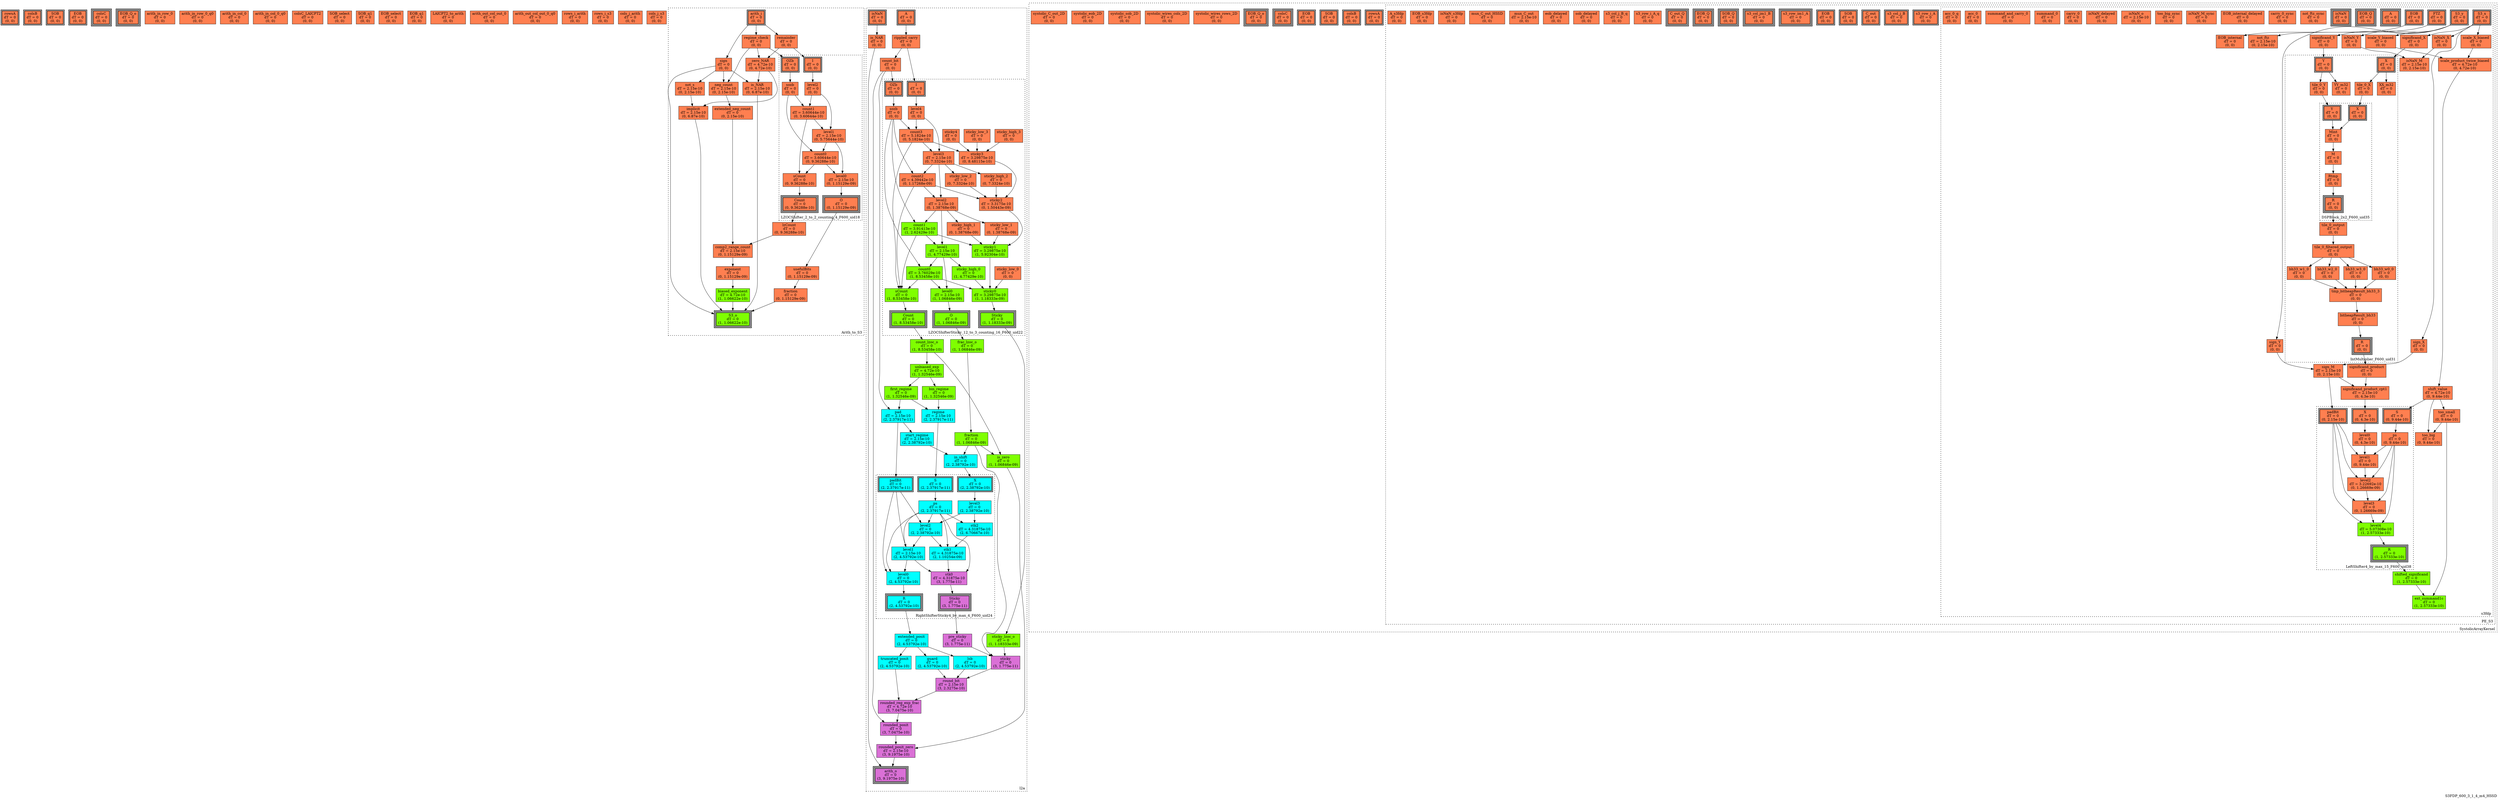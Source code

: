 digraph S3FDP_600_3_1_4_m4_HSSD
{
	//graph drawing options
	label=S3FDP_600_3_1_4_m4_HSSD;
	labelloc=bottom;
	labeljust=right;
	ratio=auto;
	nodesep=0.25;
	ranksep=0.5;

	//input/output signals of operator S3FDP_600_3_1_4_m4_HSSD
	rowsA__S3FDP_600_3_1_4_m4_HSSD [ label="rowsA\ndT = 0\n(0, 0)", shape=box, color=black, style="bold, filled", fillcolor=coral, peripheries=2 ];
	colsB__S3FDP_600_3_1_4_m4_HSSD [ label="colsB\ndT = 0\n(0, 0)", shape=box, color=black, style="bold, filled", fillcolor=coral, peripheries=2 ];
	SOB__S3FDP_600_3_1_4_m4_HSSD [ label="SOB\ndT = 0\n(0, 0)", shape=box, color=black, style="bold, filled", fillcolor=coral, peripheries=2 ];
	EOB__S3FDP_600_3_1_4_m4_HSSD [ label="EOB\ndT = 0\n(0, 0)", shape=box, color=black, style="bold, filled", fillcolor=coral, peripheries=2 ];
	colsC__S3FDP_600_3_1_4_m4_HSSD [ label="colsC\ndT = 0\n(0, 0)", shape=box, color=black, style="bold, filled", fillcolor=coral, peripheries=3 ];
	EOB_Q_o__S3FDP_600_3_1_4_m4_HSSD [ label="EOB_Q_o\ndT = 0\n(0, 0)", shape=box, color=black, style="bold, filled", fillcolor=coral, peripheries=3 ];
	{rank=same rowsA__S3FDP_600_3_1_4_m4_HSSD, colsB__S3FDP_600_3_1_4_m4_HSSD, SOB__S3FDP_600_3_1_4_m4_HSSD, EOB__S3FDP_600_3_1_4_m4_HSSD};
	{rank=same colsC__S3FDP_600_3_1_4_m4_HSSD, EOB_Q_o__S3FDP_600_3_1_4_m4_HSSD};
	//internal signals of operator S3FDP_600_3_1_4_m4_HSSD
	arith_in_row_0__S3FDP_600_3_1_4_m4_HSSD [ label="arith_in_row_0\ndT = 0\n(0, 0)", shape=box, color=black, style=filled, fillcolor=coral, peripheries=1 ];
	arith_in_row_0_q0__S3FDP_600_3_1_4_m4_HSSD [ label="arith_in_row_0_q0\ndT = 0\n(0, 0)", shape=box, color=black, style=filled, fillcolor=coral, peripheries=1 ];
	arith_in_col_0__S3FDP_600_3_1_4_m4_HSSD [ label="arith_in_col_0\ndT = 0\n(0, 0)", shape=box, color=black, style=filled, fillcolor=coral, peripheries=1 ];
	arith_in_col_0_q0__S3FDP_600_3_1_4_m4_HSSD [ label="arith_in_col_0_q0\ndT = 0\n(0, 0)", shape=box, color=black, style=filled, fillcolor=coral, peripheries=1 ];
	colsC_LAICPT2__S3FDP_600_3_1_4_m4_HSSD [ label="colsC_LAICPT2\ndT = 0\n(0, 0)", shape=box, color=black, style=filled, fillcolor=coral, peripheries=1 ];
	SOB_select__S3FDP_600_3_1_4_m4_HSSD [ label="SOB_select\ndT = 0\n(0, 0)", shape=box, color=black, style=filled, fillcolor=coral, peripheries=1 ];
	SOB_q1__S3FDP_600_3_1_4_m4_HSSD [ label="SOB_q1\ndT = 0\n(0, 0)", shape=box, color=black, style=filled, fillcolor=coral, peripheries=1 ];
	EOB_select__S3FDP_600_3_1_4_m4_HSSD [ label="EOB_select\ndT = 0\n(0, 0)", shape=box, color=black, style=filled, fillcolor=coral, peripheries=1 ];
	EOB_q1__S3FDP_600_3_1_4_m4_HSSD [ label="EOB_q1\ndT = 0\n(0, 0)", shape=box, color=black, style=filled, fillcolor=coral, peripheries=1 ];
	LAICPT2_to_arith__S3FDP_600_3_1_4_m4_HSSD [ label="LAICPT2_to_arith\ndT = 0\n(0, 0)", shape=box, color=black, style=filled, fillcolor=coral, peripheries=1 ];
	arith_out_col_out_0__S3FDP_600_3_1_4_m4_HSSD [ label="arith_out_col_out_0\ndT = 0\n(0, 0)", shape=box, color=black, style=filled, fillcolor=coral, peripheries=1 ];
	arith_out_col_out_0_q0__S3FDP_600_3_1_4_m4_HSSD [ label="arith_out_col_out_0_q0\ndT = 0\n(0, 0)", shape=box, color=black, style=filled, fillcolor=coral, peripheries=1 ];
	rows_i_arith__S3FDP_600_3_1_4_m4_HSSD [ label="rows_i_arith\ndT = 0\n(0, 0)", shape=box, color=black, style=filled, fillcolor=coral, peripheries=1 ];
	rows_i_s3__S3FDP_600_3_1_4_m4_HSSD [ label="rows_i_s3\ndT = 0\n(0, 0)", shape=box, color=black, style=filled, fillcolor=coral, peripheries=1 ];
	cols_j_arith__S3FDP_600_3_1_4_m4_HSSD [ label="cols_j_arith\ndT = 0\n(0, 0)", shape=box, color=black, style=filled, fillcolor=coral, peripheries=1 ];
	cols_j_s3__S3FDP_600_3_1_4_m4_HSSD [ label="cols_j_s3\ndT = 0\n(0, 0)", shape=box, color=black, style=filled, fillcolor=coral, peripheries=1 ];

	//subcomponents of operator S3FDP_600_3_1_4_m4_HSSD

	subgraph cluster_Arith_to_S3
	{
		//graph drawing options
		label=Arith_to_S3;
		labelloc=bottom;
		labeljust=right;
		style="bold, dotted";
		ratio=auto;
		nodesep=0.25;
		ranksep=0.5;

		//input/output signals of operator Arith_to_S3
		arith_i__Arith_to_S3 [ label="arith_i\ndT = 0\n(0, 0)", shape=box, color=black, style="bold, filled", fillcolor=coral, peripheries=2 ];
		S3_o__Arith_to_S3 [ label="S3_o\ndT = 0\n(1, 1.06622e-10)", shape=box, color=black, style="bold, filled", fillcolor=chartreuse, peripheries=3 ];
		{rank=same arith_i__Arith_to_S3};
		{rank=same S3_o__Arith_to_S3};
		//internal signals of operator Arith_to_S3
		sign__Arith_to_S3 [ label="sign\ndT = 0\n(0, 0)", shape=box, color=black, style=filled, fillcolor=coral, peripheries=1 ];
		regime_check__Arith_to_S3 [ label="regime_check\ndT = 0\n(0, 0)", shape=box, color=black, style=filled, fillcolor=coral, peripheries=1 ];
		remainder__Arith_to_S3 [ label="remainder\ndT = 0\n(0, 0)", shape=box, color=black, style=filled, fillcolor=coral, peripheries=1 ];
		not_s__Arith_to_S3 [ label="not_s\ndT = 2.15e-10\n(0, 2.15e-10)", shape=box, color=black, style=filled, fillcolor=coral, peripheries=1 ];
		zero_NAR__Arith_to_S3 [ label="zero_NAR\ndT = 4.72e-10\n(0, 4.72e-10)", shape=box, color=black, style=filled, fillcolor=coral, peripheries=1 ];
		is_NAR__Arith_to_S3 [ label="is_NAR\ndT = 2.15e-10\n(0, 6.87e-10)", shape=box, color=black, style=filled, fillcolor=coral, peripheries=1 ];
		implicit__Arith_to_S3 [ label="implicit\ndT = 2.15e-10\n(0, 6.87e-10)", shape=box, color=black, style=filled, fillcolor=coral, peripheries=1 ];
		neg_count__Arith_to_S3 [ label="neg_count\ndT = 2.15e-10\n(0, 2.15e-10)", shape=box, color=black, style=filled, fillcolor=coral, peripheries=1 ];
		lzCount__Arith_to_S3 [ label="lzCount\ndT = 0\n(0, 9.36288e-10)", shape=box, color=black, style=filled, fillcolor=coral, peripheries=1 ];
		usefulBits__Arith_to_S3 [ label="usefulBits\ndT = 0\n(0, 1.15129e-09)", shape=box, color=black, style=filled, fillcolor=coral, peripheries=1 ];
		extended_neg_count__Arith_to_S3 [ label="extended_neg_count\ndT = 0\n(0, 2.15e-10)", shape=box, color=black, style=filled, fillcolor=coral, peripheries=1 ];
		comp2_range_count__Arith_to_S3 [ label="comp2_range_count\ndT = 2.15e-10\n(0, 1.15129e-09)", shape=box, color=black, style=filled, fillcolor=coral, peripheries=1 ];
		fraction__Arith_to_S3 [ label="fraction\ndT = 0\n(0, 1.15129e-09)", shape=box, color=black, style=filled, fillcolor=coral, peripheries=1 ];
		exponent__Arith_to_S3 [ label="exponent\ndT = 0\n(0, 1.15129e-09)", shape=box, color=black, style=filled, fillcolor=coral, peripheries=1 ];
		biased_exponent__Arith_to_S3 [ label="biased_exponent\ndT = 4.72e-10\n(1, 1.06622e-10)", shape=box, color=black, style=filled, fillcolor=chartreuse, peripheries=1 ];

		//subcomponents of operator Arith_to_S3

		subgraph cluster_LZOCShifter_2_to_2_counting_4_F600_uid18
		{
			//graph drawing options
			label=LZOCShifter_2_to_2_counting_4_F600_uid18;
			labelloc=bottom;
			labeljust=right;
			style="bold, dotted";
			ratio=auto;
			nodesep=0.25;
			ranksep=0.5;

			//input/output signals of operator LZOCShifter_2_to_2_counting_4_F600_uid18
			I__LZOCShifter_2_to_2_counting_4_F600_uid18 [ label="I\ndT = 0\n(0, 0)", shape=box, color=black, style="bold, filled", fillcolor=coral, peripheries=2 ];
			OZb__LZOCShifter_2_to_2_counting_4_F600_uid18 [ label="OZb\ndT = 0\n(0, 0)", shape=box, color=black, style="bold, filled", fillcolor=coral, peripheries=2 ];
			Count__LZOCShifter_2_to_2_counting_4_F600_uid18 [ label="Count\ndT = 0\n(0, 9.36288e-10)", shape=box, color=black, style="bold, filled", fillcolor=coral, peripheries=3 ];
			O__LZOCShifter_2_to_2_counting_4_F600_uid18 [ label="O\ndT = 0\n(0, 1.15129e-09)", shape=box, color=black, style="bold, filled", fillcolor=coral, peripheries=3 ];
			{rank=same I__LZOCShifter_2_to_2_counting_4_F600_uid18, OZb__LZOCShifter_2_to_2_counting_4_F600_uid18};
			{rank=same Count__LZOCShifter_2_to_2_counting_4_F600_uid18, O__LZOCShifter_2_to_2_counting_4_F600_uid18};
			//internal signals of operator LZOCShifter_2_to_2_counting_4_F600_uid18
			level2__LZOCShifter_2_to_2_counting_4_F600_uid18 [ label="level2\ndT = 0\n(0, 0)", shape=box, color=black, style=filled, fillcolor=coral, peripheries=1 ];
			sozb__LZOCShifter_2_to_2_counting_4_F600_uid18 [ label="sozb\ndT = 0\n(0, 0)", shape=box, color=black, style=filled, fillcolor=coral, peripheries=1 ];
			count1__LZOCShifter_2_to_2_counting_4_F600_uid18 [ label="count1\ndT = 3.60644e-10\n(0, 3.60644e-10)", shape=box, color=black, style=filled, fillcolor=coral, peripheries=1 ];
			level1__LZOCShifter_2_to_2_counting_4_F600_uid18 [ label="level1\ndT = 2.15e-10\n(0, 5.75644e-10)", shape=box, color=black, style=filled, fillcolor=coral, peripheries=1 ];
			count0__LZOCShifter_2_to_2_counting_4_F600_uid18 [ label="count0\ndT = 3.60644e-10\n(0, 9.36288e-10)", shape=box, color=black, style=filled, fillcolor=coral, peripheries=1 ];
			level0__LZOCShifter_2_to_2_counting_4_F600_uid18 [ label="level0\ndT = 2.15e-10\n(0, 1.15129e-09)", shape=box, color=black, style=filled, fillcolor=coral, peripheries=1 ];
			sCount__LZOCShifter_2_to_2_counting_4_F600_uid18 [ label="sCount\ndT = 0\n(0, 9.36288e-10)", shape=box, color=black, style=filled, fillcolor=coral, peripheries=1 ];

			//subcomponents of operator LZOCShifter_2_to_2_counting_4_F600_uid18

			//input and internal signal connections of operator LZOCShifter_2_to_2_counting_4_F600_uid18
			I__LZOCShifter_2_to_2_counting_4_F600_uid18 -> level2__LZOCShifter_2_to_2_counting_4_F600_uid18 [ arrowhead=normal, arrowsize=1.0, arrowtail=normal, color=black, dir=forward  ];
			OZb__LZOCShifter_2_to_2_counting_4_F600_uid18 -> sozb__LZOCShifter_2_to_2_counting_4_F600_uid18 [ arrowhead=normal, arrowsize=1.0, arrowtail=normal, color=black, dir=forward  ];
			level2__LZOCShifter_2_to_2_counting_4_F600_uid18 -> count1__LZOCShifter_2_to_2_counting_4_F600_uid18 [ arrowhead=normal, arrowsize=1.0, arrowtail=normal, color=black, dir=forward  ];
			level2__LZOCShifter_2_to_2_counting_4_F600_uid18 -> level1__LZOCShifter_2_to_2_counting_4_F600_uid18 [ arrowhead=normal, arrowsize=1.0, arrowtail=normal, color=black, dir=forward  ];
			sozb__LZOCShifter_2_to_2_counting_4_F600_uid18 -> count1__LZOCShifter_2_to_2_counting_4_F600_uid18 [ arrowhead=normal, arrowsize=1.0, arrowtail=normal, color=black, dir=forward  ];
			sozb__LZOCShifter_2_to_2_counting_4_F600_uid18 -> count0__LZOCShifter_2_to_2_counting_4_F600_uid18 [ arrowhead=normal, arrowsize=1.0, arrowtail=normal, color=black, dir=forward  ];
			count1__LZOCShifter_2_to_2_counting_4_F600_uid18 -> level1__LZOCShifter_2_to_2_counting_4_F600_uid18 [ arrowhead=normal, arrowsize=1.0, arrowtail=normal, color=black, dir=forward  ];
			count1__LZOCShifter_2_to_2_counting_4_F600_uid18 -> sCount__LZOCShifter_2_to_2_counting_4_F600_uid18 [ arrowhead=normal, arrowsize=1.0, arrowtail=normal, color=black, dir=forward  ];
			level1__LZOCShifter_2_to_2_counting_4_F600_uid18 -> count0__LZOCShifter_2_to_2_counting_4_F600_uid18 [ arrowhead=normal, arrowsize=1.0, arrowtail=normal, color=black, dir=forward  ];
			level1__LZOCShifter_2_to_2_counting_4_F600_uid18 -> level0__LZOCShifter_2_to_2_counting_4_F600_uid18 [ arrowhead=normal, arrowsize=1.0, arrowtail=normal, color=black, dir=forward  ];
			count0__LZOCShifter_2_to_2_counting_4_F600_uid18 -> level0__LZOCShifter_2_to_2_counting_4_F600_uid18 [ arrowhead=normal, arrowsize=1.0, arrowtail=normal, color=black, dir=forward  ];
			count0__LZOCShifter_2_to_2_counting_4_F600_uid18 -> sCount__LZOCShifter_2_to_2_counting_4_F600_uid18 [ arrowhead=normal, arrowsize=1.0, arrowtail=normal, color=black, dir=forward  ];
			level0__LZOCShifter_2_to_2_counting_4_F600_uid18 -> O__LZOCShifter_2_to_2_counting_4_F600_uid18 [ arrowhead=normal, arrowsize=1.0, arrowtail=normal, color=black, dir=forward  ];
			sCount__LZOCShifter_2_to_2_counting_4_F600_uid18 -> Count__LZOCShifter_2_to_2_counting_4_F600_uid18 [ arrowhead=normal, arrowsize=1.0, arrowtail=normal, color=black, dir=forward  ];
		}

			//output signal connections of operator LZOCShifter_2_to_2_counting_4_F600_uid18
			Count__LZOCShifter_2_to_2_counting_4_F600_uid18 -> lzCount__Arith_to_S3 [ arrowhead=normal, arrowsize=1.0, arrowtail=normal, color=black, dir=forward  ];
			O__LZOCShifter_2_to_2_counting_4_F600_uid18 -> usefulBits__Arith_to_S3 [ arrowhead=normal, arrowsize=1.0, arrowtail=normal, color=black, dir=forward  ];

		//input and internal signal connections of operator Arith_to_S3
		arith_i__Arith_to_S3 -> sign__Arith_to_S3 [ arrowhead=normal, arrowsize=1.0, arrowtail=normal, color=black, dir=forward  ];
		arith_i__Arith_to_S3 -> regime_check__Arith_to_S3 [ arrowhead=normal, arrowsize=1.0, arrowtail=normal, color=black, dir=forward  ];
		arith_i__Arith_to_S3 -> remainder__Arith_to_S3 [ arrowhead=normal, arrowsize=1.0, arrowtail=normal, color=black, dir=forward  ];
		sign__Arith_to_S3 -> not_s__Arith_to_S3 [ arrowhead=normal, arrowsize=1.0, arrowtail=normal, color=black, dir=forward  ];
		sign__Arith_to_S3 -> is_NAR__Arith_to_S3 [ arrowhead=normal, arrowsize=1.0, arrowtail=normal, color=black, dir=forward  ];
		sign__Arith_to_S3 -> neg_count__Arith_to_S3 [ arrowhead=normal, arrowsize=1.0, arrowtail=normal, color=black, dir=forward  ];
		sign__Arith_to_S3 -> S3_o__Arith_to_S3 [ arrowhead=normal, arrowsize=1.0, arrowtail=normal, color=black, dir=forward  ];
		regime_check__Arith_to_S3 -> zero_NAR__Arith_to_S3 [ arrowhead=normal, arrowsize=1.0, arrowtail=normal, color=black, dir=forward  ];
		regime_check__Arith_to_S3 -> neg_count__Arith_to_S3 [ arrowhead=normal, arrowsize=1.0, arrowtail=normal, color=black, dir=forward  ];
		regime_check__Arith_to_S3 -> OZb__LZOCShifter_2_to_2_counting_4_F600_uid18 [ arrowhead=normal, arrowsize=1.0, arrowtail=normal, color=black, dir=forward  ];
		remainder__Arith_to_S3 -> zero_NAR__Arith_to_S3 [ arrowhead=normal, arrowsize=1.0, arrowtail=normal, color=black, dir=forward  ];
		remainder__Arith_to_S3 -> I__LZOCShifter_2_to_2_counting_4_F600_uid18 [ arrowhead=normal, arrowsize=1.0, arrowtail=normal, color=black, dir=forward  ];
		not_s__Arith_to_S3 -> implicit__Arith_to_S3 [ arrowhead=normal, arrowsize=1.0, arrowtail=normal, color=black, dir=forward  ];
		zero_NAR__Arith_to_S3 -> is_NAR__Arith_to_S3 [ arrowhead=normal, arrowsize=1.0, arrowtail=normal, color=black, dir=forward  ];
		zero_NAR__Arith_to_S3 -> implicit__Arith_to_S3 [ arrowhead=normal, arrowsize=1.0, arrowtail=normal, color=black, dir=forward  ];
		is_NAR__Arith_to_S3 -> S3_o__Arith_to_S3 [ arrowhead=normal, arrowsize=1.0, arrowtail=normal, color=black, dir=forward  ];
		implicit__Arith_to_S3 -> S3_o__Arith_to_S3 [ arrowhead=normal, arrowsize=1.0, arrowtail=normal, color=black, dir=forward  ];
		neg_count__Arith_to_S3 -> extended_neg_count__Arith_to_S3 [ arrowhead=normal, arrowsize=1.0, arrowtail=normal, color=black, dir=forward  ];
		lzCount__Arith_to_S3 -> comp2_range_count__Arith_to_S3 [ arrowhead=normal, arrowsize=1.0, arrowtail=normal, color=black, dir=forward  ];
		usefulBits__Arith_to_S3 -> fraction__Arith_to_S3 [ arrowhead=normal, arrowsize=1.0, arrowtail=normal, color=black, dir=forward  ];
		extended_neg_count__Arith_to_S3 -> comp2_range_count__Arith_to_S3 [ arrowhead=normal, arrowsize=1.0, arrowtail=normal, color=black, dir=forward  ];
		comp2_range_count__Arith_to_S3 -> exponent__Arith_to_S3 [ arrowhead=normal, arrowsize=1.0, arrowtail=normal, color=black, dir=forward  ];
		fraction__Arith_to_S3 -> S3_o__Arith_to_S3 [ arrowhead=normal, arrowsize=1.0, arrowtail=normal, color=black, dir=forward  ];
		exponent__Arith_to_S3 -> biased_exponent__Arith_to_S3 [ arrowhead=normal, arrowsize=1.0, arrowtail=normal, color=black, dir=forward  ];
		biased_exponent__Arith_to_S3 -> S3_o__Arith_to_S3 [ arrowhead=normal, arrowsize=1.0, arrowtail=normal, color=black, dir=forward  ];
	}

		//output signal connections of operator Arith_to_S3

	subgraph cluster_l2a
	{
		//graph drawing options
		label=l2a;
		labelloc=bottom;
		labeljust=right;
		style="bold, dotted";
		ratio=auto;
		nodesep=0.25;
		ranksep=0.5;

		//input/output signals of operator l2a
		A__l2a [ label="A\ndT = 0\n(0, 0)", shape=box, color=black, style="bold, filled", fillcolor=coral, peripheries=2 ];
		isNaN__l2a [ label="isNaN\ndT = 0\n(0, 0)", shape=box, color=black, style="bold, filled", fillcolor=coral, peripheries=2 ];
		arith_o__l2a [ label="arith_o\ndT = 0\n(3, 9.1975e-10)", shape=box, color=black, style="bold, filled", fillcolor=orchid, peripheries=3 ];
		{rank=same A__l2a, isNaN__l2a};
		{rank=same arith_o__l2a};
		//internal signals of operator l2a
		rippled_carry__l2a [ label="rippled_carry\ndT = 0\n(0, 0)", shape=box, color=black, style=filled, fillcolor=coral, peripheries=1 ];
		count_bit__l2a [ label="count_bit\ndT = 0\n(0, 0)", shape=box, color=black, style=filled, fillcolor=coral, peripheries=1 ];
		count_lzoc_o__l2a [ label="count_lzoc_o\ndT = 0\n(1, 8.53458e-10)", shape=box, color=black, style=filled, fillcolor=chartreuse, peripheries=1 ];
		frac_lzoc_o__l2a [ label="frac_lzoc_o\ndT = 0\n(1, 1.06846e-09)", shape=box, color=black, style=filled, fillcolor=chartreuse, peripheries=1 ];
		sticky_lzoc_o__l2a [ label="sticky_lzoc_o\ndT = 0\n(1, 1.18333e-09)", shape=box, color=black, style=filled, fillcolor=chartreuse, peripheries=1 ];
		unbiased_exp__l2a [ label="unbiased_exp\ndT = 4.72e-10\n(1, 1.32546e-09)", shape=box, color=black, style=filled, fillcolor=chartreuse, peripheries=1 ];
		fraction__l2a [ label="fraction\ndT = 0\n(1, 1.06846e-09)", shape=box, color=black, style=filled, fillcolor=chartreuse, peripheries=1 ];
		bin_regime__l2a [ label="bin_regime\ndT = 0\n(1, 1.32546e-09)", shape=box, color=black, style=filled, fillcolor=chartreuse, peripheries=1 ];
		first_regime__l2a [ label="first_regime\ndT = 0\n(1, 1.32546e-09)", shape=box, color=black, style=filled, fillcolor=chartreuse, peripheries=1 ];
		regime__l2a [ label="regime\ndT = 2.15e-10\n(2, 2.37917e-11)", shape=box, color=black, style=filled, fillcolor=cyan, peripheries=1 ];
		pad__l2a [ label="pad\ndT = 2.15e-10\n(2, 2.37917e-11)", shape=box, color=black, style=filled, fillcolor=cyan, peripheries=1 ];
		start_regime__l2a [ label="start_regime\ndT = 2.15e-10\n(2, 2.38792e-10)", shape=box, color=black, style=filled, fillcolor=cyan, peripheries=1 ];
		in_shift__l2a [ label="in_shift\ndT = 0\n(2, 2.38792e-10)", shape=box, color=black, style=filled, fillcolor=cyan, peripheries=1 ];
		extended_posit__l2a [ label="extended_posit\ndT = 0\n(2, 4.53792e-10)", shape=box, color=black, style=filled, fillcolor=cyan, peripheries=1 ];
		pre_sticky__l2a [ label="pre_sticky\ndT = 0\n(3, 1.775e-11)", shape=box, color=black, style=filled, fillcolor=orchid, peripheries=1 ];
		truncated_posit__l2a [ label="truncated_posit\ndT = 0\n(2, 4.53792e-10)", shape=box, color=black, style=filled, fillcolor=cyan, peripheries=1 ];
		lsb__l2a [ label="lsb\ndT = 0\n(2, 4.53792e-10)", shape=box, color=black, style=filled, fillcolor=cyan, peripheries=1 ];
		guard__l2a [ label="guard\ndT = 0\n(2, 4.53792e-10)", shape=box, color=black, style=filled, fillcolor=cyan, peripheries=1 ];
		sticky__l2a [ label="sticky\ndT = 0\n(3, 1.775e-11)", shape=box, color=black, style=filled, fillcolor=orchid, peripheries=1 ];
		round_bit__l2a [ label="round_bit\ndT = 2.15e-10\n(3, 2.3275e-10)", shape=box, color=black, style=filled, fillcolor=orchid, peripheries=1 ];
		is_NAR__l2a [ label="is_NAR\ndT = 0\n(0, 0)", shape=box, color=black, style=filled, fillcolor=coral, peripheries=1 ];
		rounded_reg_exp_frac__l2a [ label="rounded_reg_exp_frac\ndT = 4.72e-10\n(3, 7.0475e-10)", shape=box, color=black, style=filled, fillcolor=orchid, peripheries=1 ];
		rounded_posit__l2a [ label="rounded_posit\ndT = 0\n(3, 7.0475e-10)", shape=box, color=black, style=filled, fillcolor=orchid, peripheries=1 ];
		is_zero__l2a [ label="is_zero\ndT = 0\n(1, 1.06846e-09)", shape=box, color=black, style=filled, fillcolor=chartreuse, peripheries=1 ];
		rounded_posit_zero__l2a [ label="rounded_posit_zero\ndT = 2.15e-10\n(3, 9.1975e-10)", shape=box, color=black, style=filled, fillcolor=orchid, peripheries=1 ];

		//subcomponents of operator l2a

		subgraph cluster_LZOCShifterSticky_12_to_3_counting_16_F600_uid22
		{
			//graph drawing options
			label=LZOCShifterSticky_12_to_3_counting_16_F600_uid22;
			labelloc=bottom;
			labeljust=right;
			style="bold, dotted";
			ratio=auto;
			nodesep=0.25;
			ranksep=0.5;

			//input/output signals of operator LZOCShifterSticky_12_to_3_counting_16_F600_uid22
			I__LZOCShifterSticky_12_to_3_counting_16_F600_uid22 [ label="I\ndT = 0\n(0, 0)", shape=box, color=black, style="bold, filled", fillcolor=coral, peripheries=2 ];
			OZb__LZOCShifterSticky_12_to_3_counting_16_F600_uid22 [ label="OZb\ndT = 0\n(0, 0)", shape=box, color=black, style="bold, filled", fillcolor=coral, peripheries=2 ];
			Count__LZOCShifterSticky_12_to_3_counting_16_F600_uid22 [ label="Count\ndT = 0\n(1, 8.53458e-10)", shape=box, color=black, style="bold, filled", fillcolor=chartreuse, peripheries=3 ];
			O__LZOCShifterSticky_12_to_3_counting_16_F600_uid22 [ label="O\ndT = 0\n(1, 1.06846e-09)", shape=box, color=black, style="bold, filled", fillcolor=chartreuse, peripheries=3 ];
			Sticky__LZOCShifterSticky_12_to_3_counting_16_F600_uid22 [ label="Sticky\ndT = 0\n(1, 1.18333e-09)", shape=box, color=black, style="bold, filled", fillcolor=chartreuse, peripheries=3 ];
			{rank=same I__LZOCShifterSticky_12_to_3_counting_16_F600_uid22, OZb__LZOCShifterSticky_12_to_3_counting_16_F600_uid22};
			{rank=same Count__LZOCShifterSticky_12_to_3_counting_16_F600_uid22, O__LZOCShifterSticky_12_to_3_counting_16_F600_uid22, Sticky__LZOCShifterSticky_12_to_3_counting_16_F600_uid22};
			//internal signals of operator LZOCShifterSticky_12_to_3_counting_16_F600_uid22
			level4__LZOCShifterSticky_12_to_3_counting_16_F600_uid22 [ label="level4\ndT = 0\n(0, 0)", shape=box, color=black, style=filled, fillcolor=coral, peripheries=1 ];
			sozb__LZOCShifterSticky_12_to_3_counting_16_F600_uid22 [ label="sozb\ndT = 0\n(0, 0)", shape=box, color=black, style=filled, fillcolor=coral, peripheries=1 ];
			sticky4__LZOCShifterSticky_12_to_3_counting_16_F600_uid22 [ label="sticky4\ndT = 0\n(0, 0)", shape=box, color=black, style=filled, fillcolor=coral, peripheries=1 ];
			count3__LZOCShifterSticky_12_to_3_counting_16_F600_uid22 [ label="count3\ndT = 5.1824e-10\n(0, 5.1824e-10)", shape=box, color=black, style=filled, fillcolor=coral, peripheries=1 ];
			level3__LZOCShifterSticky_12_to_3_counting_16_F600_uid22 [ label="level3\ndT = 2.15e-10\n(0, 7.3324e-10)", shape=box, color=black, style=filled, fillcolor=coral, peripheries=1 ];
			sticky_high_3__LZOCShifterSticky_12_to_3_counting_16_F600_uid22 [ label="sticky_high_3\ndT = 0\n(0, 0)", shape=box, color=black, style=filled, fillcolor=coral, peripheries=1 ];
			sticky_low_3__LZOCShifterSticky_12_to_3_counting_16_F600_uid22 [ label="sticky_low_3\ndT = 0\n(0, 0)", shape=box, color=black, style=filled, fillcolor=coral, peripheries=1 ];
			sticky3__LZOCShifterSticky_12_to_3_counting_16_F600_uid22 [ label="sticky3\ndT = 3.29875e-10\n(0, 8.48115e-10)", shape=box, color=black, style=filled, fillcolor=coral, peripheries=1 ];
			count2__LZOCShifterSticky_12_to_3_counting_16_F600_uid22 [ label="count2\ndT = 4.39442e-10\n(0, 1.17268e-09)", shape=box, color=black, style=filled, fillcolor=coral, peripheries=1 ];
			level2__LZOCShifterSticky_12_to_3_counting_16_F600_uid22 [ label="level2\ndT = 2.15e-10\n(0, 1.38768e-09)", shape=box, color=black, style=filled, fillcolor=coral, peripheries=1 ];
			sticky_high_2__LZOCShifterSticky_12_to_3_counting_16_F600_uid22 [ label="sticky_high_2\ndT = 0\n(0, 7.3324e-10)", shape=box, color=black, style=filled, fillcolor=coral, peripheries=1 ];
			sticky_low_2__LZOCShifterSticky_12_to_3_counting_16_F600_uid22 [ label="sticky_low_2\ndT = 0\n(0, 7.3324e-10)", shape=box, color=black, style=filled, fillcolor=coral, peripheries=1 ];
			sticky2__LZOCShifterSticky_12_to_3_counting_16_F600_uid22 [ label="sticky2\ndT = 3.3175e-10\n(0, 1.50443e-09)", shape=box, color=black, style=filled, fillcolor=coral, peripheries=1 ];
			count1__LZOCShifterSticky_12_to_3_counting_16_F600_uid22 [ label="count1\ndT = 3.91413e-10\n(1, 2.62429e-10)", shape=box, color=black, style=filled, fillcolor=chartreuse, peripheries=1 ];
			level1__LZOCShifterSticky_12_to_3_counting_16_F600_uid22 [ label="level1\ndT = 2.15e-10\n(1, 4.77429e-10)", shape=box, color=black, style=filled, fillcolor=chartreuse, peripheries=1 ];
			sticky_high_1__LZOCShifterSticky_12_to_3_counting_16_F600_uid22 [ label="sticky_high_1\ndT = 0\n(0, 1.38768e-09)", shape=box, color=black, style=filled, fillcolor=coral, peripheries=1 ];
			sticky_low_1__LZOCShifterSticky_12_to_3_counting_16_F600_uid22 [ label="sticky_low_1\ndT = 0\n(0, 1.38768e-09)", shape=box, color=black, style=filled, fillcolor=coral, peripheries=1 ];
			sticky1__LZOCShifterSticky_12_to_3_counting_16_F600_uid22 [ label="sticky1\ndT = 3.29875e-10\n(1, 5.92304e-10)", shape=box, color=black, style=filled, fillcolor=chartreuse, peripheries=1 ];
			count0__LZOCShifterSticky_12_to_3_counting_16_F600_uid22 [ label="count0\ndT = 3.76029e-10\n(1, 8.53458e-10)", shape=box, color=black, style=filled, fillcolor=chartreuse, peripheries=1 ];
			level0__LZOCShifterSticky_12_to_3_counting_16_F600_uid22 [ label="level0\ndT = 2.15e-10\n(1, 1.06846e-09)", shape=box, color=black, style=filled, fillcolor=chartreuse, peripheries=1 ];
			sticky_high_0__LZOCShifterSticky_12_to_3_counting_16_F600_uid22 [ label="sticky_high_0\ndT = 0\n(1, 4.77429e-10)", shape=box, color=black, style=filled, fillcolor=chartreuse, peripheries=1 ];
			sticky_low_0__LZOCShifterSticky_12_to_3_counting_16_F600_uid22 [ label="sticky_low_0\ndT = 0\n(0, 0)", shape=box, color=black, style=filled, fillcolor=coral, peripheries=1 ];
			sticky0__LZOCShifterSticky_12_to_3_counting_16_F600_uid22 [ label="sticky0\ndT = 3.29875e-10\n(1, 1.18333e-09)", shape=box, color=black, style=filled, fillcolor=chartreuse, peripheries=1 ];
			sCount__LZOCShifterSticky_12_to_3_counting_16_F600_uid22 [ label="sCount\ndT = 0\n(1, 8.53458e-10)", shape=box, color=black, style=filled, fillcolor=chartreuse, peripheries=1 ];

			//subcomponents of operator LZOCShifterSticky_12_to_3_counting_16_F600_uid22

			//input and internal signal connections of operator LZOCShifterSticky_12_to_3_counting_16_F600_uid22
			I__LZOCShifterSticky_12_to_3_counting_16_F600_uid22 -> level4__LZOCShifterSticky_12_to_3_counting_16_F600_uid22 [ arrowhead=normal, arrowsize=1.0, arrowtail=normal, color=black, dir=forward  ];
			OZb__LZOCShifterSticky_12_to_3_counting_16_F600_uid22 -> sozb__LZOCShifterSticky_12_to_3_counting_16_F600_uid22 [ arrowhead=normal, arrowsize=1.0, arrowtail=normal, color=black, dir=forward  ];
			level4__LZOCShifterSticky_12_to_3_counting_16_F600_uid22 -> count3__LZOCShifterSticky_12_to_3_counting_16_F600_uid22 [ arrowhead=normal, arrowsize=1.0, arrowtail=normal, color=black, dir=forward  ];
			level4__LZOCShifterSticky_12_to_3_counting_16_F600_uid22 -> level3__LZOCShifterSticky_12_to_3_counting_16_F600_uid22 [ arrowhead=normal, arrowsize=1.0, arrowtail=normal, color=black, dir=forward  ];
			sozb__LZOCShifterSticky_12_to_3_counting_16_F600_uid22 -> count3__LZOCShifterSticky_12_to_3_counting_16_F600_uid22 [ arrowhead=normal, arrowsize=1.0, arrowtail=normal, color=black, dir=forward  ];
			sozb__LZOCShifterSticky_12_to_3_counting_16_F600_uid22 -> count2__LZOCShifterSticky_12_to_3_counting_16_F600_uid22 [ arrowhead=normal, arrowsize=1.0, arrowtail=normal, color=black, dir=forward  ];
			sozb__LZOCShifterSticky_12_to_3_counting_16_F600_uid22 -> count1__LZOCShifterSticky_12_to_3_counting_16_F600_uid22 [ arrowhead=normal, arrowsize=1.0, arrowtail=normal, color=black, dir=forward  ];
			sozb__LZOCShifterSticky_12_to_3_counting_16_F600_uid22 -> count0__LZOCShifterSticky_12_to_3_counting_16_F600_uid22 [ arrowhead=normal, arrowsize=1.0, arrowtail=normal, color=black, dir=forward  ];
			sticky4__LZOCShifterSticky_12_to_3_counting_16_F600_uid22 -> sticky3__LZOCShifterSticky_12_to_3_counting_16_F600_uid22 [ arrowhead=normal, arrowsize=1.0, arrowtail=normal, color=black, dir=forward  ];
			count3__LZOCShifterSticky_12_to_3_counting_16_F600_uid22 -> level3__LZOCShifterSticky_12_to_3_counting_16_F600_uid22 [ arrowhead=normal, arrowsize=1.0, arrowtail=normal, color=black, dir=forward  ];
			count3__LZOCShifterSticky_12_to_3_counting_16_F600_uid22 -> sticky3__LZOCShifterSticky_12_to_3_counting_16_F600_uid22 [ arrowhead=normal, arrowsize=1.0, arrowtail=normal, color=black, dir=forward  ];
			count3__LZOCShifterSticky_12_to_3_counting_16_F600_uid22 -> sCount__LZOCShifterSticky_12_to_3_counting_16_F600_uid22 [ arrowhead=normal, arrowsize=1.0, arrowtail=normal, color=black, dir=forward  ];
			level3__LZOCShifterSticky_12_to_3_counting_16_F600_uid22 -> count2__LZOCShifterSticky_12_to_3_counting_16_F600_uid22 [ arrowhead=normal, arrowsize=1.0, arrowtail=normal, color=black, dir=forward  ];
			level3__LZOCShifterSticky_12_to_3_counting_16_F600_uid22 -> level2__LZOCShifterSticky_12_to_3_counting_16_F600_uid22 [ arrowhead=normal, arrowsize=1.0, arrowtail=normal, color=black, dir=forward  ];
			level3__LZOCShifterSticky_12_to_3_counting_16_F600_uid22 -> sticky_high_2__LZOCShifterSticky_12_to_3_counting_16_F600_uid22 [ arrowhead=normal, arrowsize=1.0, arrowtail=normal, color=black, dir=forward  ];
			level3__LZOCShifterSticky_12_to_3_counting_16_F600_uid22 -> sticky_low_2__LZOCShifterSticky_12_to_3_counting_16_F600_uid22 [ arrowhead=normal, arrowsize=1.0, arrowtail=normal, color=black, dir=forward  ];
			sticky_high_3__LZOCShifterSticky_12_to_3_counting_16_F600_uid22 -> sticky3__LZOCShifterSticky_12_to_3_counting_16_F600_uid22 [ arrowhead=normal, arrowsize=1.0, arrowtail=normal, color=black, dir=forward  ];
			sticky_low_3__LZOCShifterSticky_12_to_3_counting_16_F600_uid22 -> sticky3__LZOCShifterSticky_12_to_3_counting_16_F600_uid22 [ arrowhead=normal, arrowsize=1.0, arrowtail=normal, color=black, dir=forward  ];
			sticky3__LZOCShifterSticky_12_to_3_counting_16_F600_uid22 -> sticky2__LZOCShifterSticky_12_to_3_counting_16_F600_uid22 [ arrowhead=normal, arrowsize=1.0, arrowtail=normal, color=black, dir=forward  ];
			count2__LZOCShifterSticky_12_to_3_counting_16_F600_uid22 -> level2__LZOCShifterSticky_12_to_3_counting_16_F600_uid22 [ arrowhead=normal, arrowsize=1.0, arrowtail=normal, color=black, dir=forward  ];
			count2__LZOCShifterSticky_12_to_3_counting_16_F600_uid22 -> sticky2__LZOCShifterSticky_12_to_3_counting_16_F600_uid22 [ arrowhead=normal, arrowsize=1.0, arrowtail=normal, color=black, dir=forward  ];
			count2__LZOCShifterSticky_12_to_3_counting_16_F600_uid22 -> sCount__LZOCShifterSticky_12_to_3_counting_16_F600_uid22 [ arrowhead=normal, arrowsize=1.0, arrowtail=normal, color=black, dir=forward  ];
			level2__LZOCShifterSticky_12_to_3_counting_16_F600_uid22 -> count1__LZOCShifterSticky_12_to_3_counting_16_F600_uid22 [ arrowhead=normal, arrowsize=1.0, arrowtail=normal, color=black, dir=forward  ];
			level2__LZOCShifterSticky_12_to_3_counting_16_F600_uid22 -> level1__LZOCShifterSticky_12_to_3_counting_16_F600_uid22 [ arrowhead=normal, arrowsize=1.0, arrowtail=normal, color=black, dir=forward  ];
			level2__LZOCShifterSticky_12_to_3_counting_16_F600_uid22 -> sticky_high_1__LZOCShifterSticky_12_to_3_counting_16_F600_uid22 [ arrowhead=normal, arrowsize=1.0, arrowtail=normal, color=black, dir=forward  ];
			level2__LZOCShifterSticky_12_to_3_counting_16_F600_uid22 -> sticky_low_1__LZOCShifterSticky_12_to_3_counting_16_F600_uid22 [ arrowhead=normal, arrowsize=1.0, arrowtail=normal, color=black, dir=forward  ];
			sticky_high_2__LZOCShifterSticky_12_to_3_counting_16_F600_uid22 -> sticky2__LZOCShifterSticky_12_to_3_counting_16_F600_uid22 [ arrowhead=normal, arrowsize=1.0, arrowtail=normal, color=black, dir=forward  ];
			sticky_low_2__LZOCShifterSticky_12_to_3_counting_16_F600_uid22 -> sticky2__LZOCShifterSticky_12_to_3_counting_16_F600_uid22 [ arrowhead=normal, arrowsize=1.0, arrowtail=normal, color=black, dir=forward  ];
			sticky2__LZOCShifterSticky_12_to_3_counting_16_F600_uid22 -> sticky1__LZOCShifterSticky_12_to_3_counting_16_F600_uid22 [ arrowhead=normal, arrowsize=1.0, arrowtail=normal, color=black, dir=forward  ];
			count1__LZOCShifterSticky_12_to_3_counting_16_F600_uid22 -> level1__LZOCShifterSticky_12_to_3_counting_16_F600_uid22 [ arrowhead=normal, arrowsize=1.0, arrowtail=normal, color=black, dir=forward  ];
			count1__LZOCShifterSticky_12_to_3_counting_16_F600_uid22 -> sticky1__LZOCShifterSticky_12_to_3_counting_16_F600_uid22 [ arrowhead=normal, arrowsize=1.0, arrowtail=normal, color=black, dir=forward  ];
			count1__LZOCShifterSticky_12_to_3_counting_16_F600_uid22 -> sCount__LZOCShifterSticky_12_to_3_counting_16_F600_uid22 [ arrowhead=normal, arrowsize=1.0, arrowtail=normal, color=black, dir=forward  ];
			level1__LZOCShifterSticky_12_to_3_counting_16_F600_uid22 -> count0__LZOCShifterSticky_12_to_3_counting_16_F600_uid22 [ arrowhead=normal, arrowsize=1.0, arrowtail=normal, color=black, dir=forward  ];
			level1__LZOCShifterSticky_12_to_3_counting_16_F600_uid22 -> level0__LZOCShifterSticky_12_to_3_counting_16_F600_uid22 [ arrowhead=normal, arrowsize=1.0, arrowtail=normal, color=black, dir=forward  ];
			level1__LZOCShifterSticky_12_to_3_counting_16_F600_uid22 -> sticky_high_0__LZOCShifterSticky_12_to_3_counting_16_F600_uid22 [ arrowhead=normal, arrowsize=1.0, arrowtail=normal, color=black, dir=forward  ];
			sticky_high_1__LZOCShifterSticky_12_to_3_counting_16_F600_uid22 -> sticky1__LZOCShifterSticky_12_to_3_counting_16_F600_uid22 [ arrowhead=normal, arrowsize=1.0, arrowtail=normal, color=black, dir=forward  ];
			sticky_low_1__LZOCShifterSticky_12_to_3_counting_16_F600_uid22 -> sticky1__LZOCShifterSticky_12_to_3_counting_16_F600_uid22 [ arrowhead=normal, arrowsize=1.0, arrowtail=normal, color=black, dir=forward  ];
			sticky1__LZOCShifterSticky_12_to_3_counting_16_F600_uid22 -> sticky0__LZOCShifterSticky_12_to_3_counting_16_F600_uid22 [ arrowhead=normal, arrowsize=1.0, arrowtail=normal, color=black, dir=forward  ];
			count0__LZOCShifterSticky_12_to_3_counting_16_F600_uid22 -> level0__LZOCShifterSticky_12_to_3_counting_16_F600_uid22 [ arrowhead=normal, arrowsize=1.0, arrowtail=normal, color=black, dir=forward  ];
			count0__LZOCShifterSticky_12_to_3_counting_16_F600_uid22 -> sticky0__LZOCShifterSticky_12_to_3_counting_16_F600_uid22 [ arrowhead=normal, arrowsize=1.0, arrowtail=normal, color=black, dir=forward  ];
			count0__LZOCShifterSticky_12_to_3_counting_16_F600_uid22 -> sCount__LZOCShifterSticky_12_to_3_counting_16_F600_uid22 [ arrowhead=normal, arrowsize=1.0, arrowtail=normal, color=black, dir=forward  ];
			level0__LZOCShifterSticky_12_to_3_counting_16_F600_uid22 -> O__LZOCShifterSticky_12_to_3_counting_16_F600_uid22 [ arrowhead=normal, arrowsize=1.0, arrowtail=normal, color=black, dir=forward  ];
			sticky_high_0__LZOCShifterSticky_12_to_3_counting_16_F600_uid22 -> sticky0__LZOCShifterSticky_12_to_3_counting_16_F600_uid22 [ arrowhead=normal, arrowsize=1.0, arrowtail=normal, color=black, dir=forward  ];
			sticky_low_0__LZOCShifterSticky_12_to_3_counting_16_F600_uid22 -> sticky0__LZOCShifterSticky_12_to_3_counting_16_F600_uid22 [ arrowhead=normal, arrowsize=1.0, arrowtail=normal, color=black, dir=forward  ];
			sticky0__LZOCShifterSticky_12_to_3_counting_16_F600_uid22 -> Sticky__LZOCShifterSticky_12_to_3_counting_16_F600_uid22 [ arrowhead=normal, arrowsize=1.0, arrowtail=normal, color=black, dir=forward  ];
			sCount__LZOCShifterSticky_12_to_3_counting_16_F600_uid22 -> Count__LZOCShifterSticky_12_to_3_counting_16_F600_uid22 [ arrowhead=normal, arrowsize=1.0, arrowtail=normal, color=black, dir=forward  ];
		}

			//output signal connections of operator LZOCShifterSticky_12_to_3_counting_16_F600_uid22
			Count__LZOCShifterSticky_12_to_3_counting_16_F600_uid22 -> count_lzoc_o__l2a [ arrowhead=normal, arrowsize=1.0, arrowtail=normal, color=black, dir=forward  ];
			O__LZOCShifterSticky_12_to_3_counting_16_F600_uid22 -> frac_lzoc_o__l2a [ arrowhead=normal, arrowsize=1.0, arrowtail=normal, color=black, dir=forward  ];
			Sticky__LZOCShifterSticky_12_to_3_counting_16_F600_uid22 -> sticky_lzoc_o__l2a [ arrowhead=normal, arrowsize=1.0, arrowtail=normal, color=black, dir=forward  ];

		subgraph cluster_RightShifterSticky4_by_max_4_F600_uid24
		{
			//graph drawing options
			label=RightShifterSticky4_by_max_4_F600_uid24;
			labelloc=bottom;
			labeljust=right;
			style="bold, dotted";
			ratio=auto;
			nodesep=0.25;
			ranksep=0.5;

			//input/output signals of operator RightShifterSticky4_by_max_4_F600_uid24
			X__RightShifterSticky4_by_max_4_F600_uid24 [ label="X\ndT = 0\n(2, 2.38792e-10)", shape=box, color=black, style="bold, filled", fillcolor=cyan, peripheries=2 ];
			S__RightShifterSticky4_by_max_4_F600_uid24 [ label="S\ndT = 0\n(2, 2.37917e-11)", shape=box, color=black, style="bold, filled", fillcolor=cyan, peripheries=2 ];
			padBit__RightShifterSticky4_by_max_4_F600_uid24 [ label="padBit\ndT = 0\n(2, 2.37917e-11)", shape=box, color=black, style="bold, filled", fillcolor=cyan, peripheries=2 ];
			R__RightShifterSticky4_by_max_4_F600_uid24 [ label="R\ndT = 0\n(2, 4.53792e-10)", shape=box, color=black, style="bold, filled", fillcolor=cyan, peripheries=3 ];
			Sticky__RightShifterSticky4_by_max_4_F600_uid24 [ label="Sticky\ndT = 0\n(3, 1.775e-11)", shape=box, color=black, style="bold, filled", fillcolor=orchid, peripheries=3 ];
			{rank=same X__RightShifterSticky4_by_max_4_F600_uid24, S__RightShifterSticky4_by_max_4_F600_uid24, padBit__RightShifterSticky4_by_max_4_F600_uid24};
			{rank=same R__RightShifterSticky4_by_max_4_F600_uid24, Sticky__RightShifterSticky4_by_max_4_F600_uid24};
			//internal signals of operator RightShifterSticky4_by_max_4_F600_uid24
			ps__RightShifterSticky4_by_max_4_F600_uid24 [ label="ps\ndT = 0\n(2, 2.37917e-11)", shape=box, color=black, style=filled, fillcolor=cyan, peripheries=1 ];
			level3__RightShifterSticky4_by_max_4_F600_uid24 [ label="level3\ndT = 0\n(2, 2.38792e-10)", shape=box, color=black, style=filled, fillcolor=cyan, peripheries=1 ];
			stk2__RightShifterSticky4_by_max_4_F600_uid24 [ label="stk2\ndT = 4.31875e-10\n(2, 6.70667e-10)", shape=box, color=black, style=filled, fillcolor=cyan, peripheries=1 ];
			level2__RightShifterSticky4_by_max_4_F600_uid24 [ label="level2\ndT = 0\n(2, 2.38792e-10)", shape=box, color=black, style=filled, fillcolor=cyan, peripheries=1 ];
			stk1__RightShifterSticky4_by_max_4_F600_uid24 [ label="stk1\ndT = 4.31875e-10\n(2, 1.10254e-09)", shape=box, color=black, style=filled, fillcolor=cyan, peripheries=1 ];
			level1__RightShifterSticky4_by_max_4_F600_uid24 [ label="level1\ndT = 2.15e-10\n(2, 4.53792e-10)", shape=box, color=black, style=filled, fillcolor=cyan, peripheries=1 ];
			stk0__RightShifterSticky4_by_max_4_F600_uid24 [ label="stk0\ndT = 4.31875e-10\n(3, 1.775e-11)", shape=box, color=black, style=filled, fillcolor=orchid, peripheries=1 ];
			level0__RightShifterSticky4_by_max_4_F600_uid24 [ label="level0\ndT = 0\n(2, 4.53792e-10)", shape=box, color=black, style=filled, fillcolor=cyan, peripheries=1 ];

			//subcomponents of operator RightShifterSticky4_by_max_4_F600_uid24

			//input and internal signal connections of operator RightShifterSticky4_by_max_4_F600_uid24
			X__RightShifterSticky4_by_max_4_F600_uid24 -> level3__RightShifterSticky4_by_max_4_F600_uid24 [ arrowhead=normal, arrowsize=1.0, arrowtail=normal, color=black, dir=forward  ];
			S__RightShifterSticky4_by_max_4_F600_uid24 -> ps__RightShifterSticky4_by_max_4_F600_uid24 [ arrowhead=normal, arrowsize=1.0, arrowtail=normal, color=black, dir=forward  ];
			padBit__RightShifterSticky4_by_max_4_F600_uid24 -> level2__RightShifterSticky4_by_max_4_F600_uid24 [ arrowhead=normal, arrowsize=1.0, arrowtail=normal, color=black, dir=forward  ];
			padBit__RightShifterSticky4_by_max_4_F600_uid24 -> level1__RightShifterSticky4_by_max_4_F600_uid24 [ arrowhead=normal, arrowsize=1.0, arrowtail=normal, color=black, dir=forward  ];
			padBit__RightShifterSticky4_by_max_4_F600_uid24 -> level0__RightShifterSticky4_by_max_4_F600_uid24 [ arrowhead=normal, arrowsize=1.0, arrowtail=normal, color=black, dir=forward  ];
			ps__RightShifterSticky4_by_max_4_F600_uid24 -> stk2__RightShifterSticky4_by_max_4_F600_uid24 [ arrowhead=normal, arrowsize=1.0, arrowtail=normal, color=black, dir=forward  ];
			ps__RightShifterSticky4_by_max_4_F600_uid24 -> level2__RightShifterSticky4_by_max_4_F600_uid24 [ arrowhead=normal, arrowsize=1.0, arrowtail=normal, color=black, dir=forward  ];
			ps__RightShifterSticky4_by_max_4_F600_uid24 -> stk1__RightShifterSticky4_by_max_4_F600_uid24 [ arrowhead=normal, arrowsize=1.0, arrowtail=normal, color=black, dir=forward  ];
			ps__RightShifterSticky4_by_max_4_F600_uid24 -> level1__RightShifterSticky4_by_max_4_F600_uid24 [ arrowhead=normal, arrowsize=1.0, arrowtail=normal, color=black, dir=forward  ];
			ps__RightShifterSticky4_by_max_4_F600_uid24 -> stk0__RightShifterSticky4_by_max_4_F600_uid24 [ arrowhead=normal, arrowsize=1.0, arrowtail=normal, color=black, dir=forward  ];
			ps__RightShifterSticky4_by_max_4_F600_uid24 -> level0__RightShifterSticky4_by_max_4_F600_uid24 [ arrowhead=normal, arrowsize=1.0, arrowtail=normal, color=black, dir=forward  ];
			level3__RightShifterSticky4_by_max_4_F600_uid24 -> stk2__RightShifterSticky4_by_max_4_F600_uid24 [ arrowhead=normal, arrowsize=1.0, arrowtail=normal, color=black, dir=forward  ];
			level3__RightShifterSticky4_by_max_4_F600_uid24 -> level2__RightShifterSticky4_by_max_4_F600_uid24 [ arrowhead=normal, arrowsize=1.0, arrowtail=normal, color=black, dir=forward  ];
			stk2__RightShifterSticky4_by_max_4_F600_uid24 -> stk1__RightShifterSticky4_by_max_4_F600_uid24 [ arrowhead=normal, arrowsize=1.0, arrowtail=normal, color=black, dir=forward  ];
			level2__RightShifterSticky4_by_max_4_F600_uid24 -> stk1__RightShifterSticky4_by_max_4_F600_uid24 [ arrowhead=normal, arrowsize=1.0, arrowtail=normal, color=black, dir=forward  ];
			level2__RightShifterSticky4_by_max_4_F600_uid24 -> level1__RightShifterSticky4_by_max_4_F600_uid24 [ arrowhead=normal, arrowsize=1.0, arrowtail=normal, color=black, dir=forward  ];
			stk1__RightShifterSticky4_by_max_4_F600_uid24 -> stk0__RightShifterSticky4_by_max_4_F600_uid24 [ arrowhead=normal, arrowsize=1.0, arrowtail=normal, color=black, dir=forward  ];
			level1__RightShifterSticky4_by_max_4_F600_uid24 -> stk0__RightShifterSticky4_by_max_4_F600_uid24 [ arrowhead=normal, arrowsize=1.0, arrowtail=normal, color=black, dir=forward  ];
			level1__RightShifterSticky4_by_max_4_F600_uid24 -> level0__RightShifterSticky4_by_max_4_F600_uid24 [ arrowhead=normal, arrowsize=1.0, arrowtail=normal, color=black, dir=forward  ];
			stk0__RightShifterSticky4_by_max_4_F600_uid24 -> Sticky__RightShifterSticky4_by_max_4_F600_uid24 [ arrowhead=normal, arrowsize=1.0, arrowtail=normal, color=black, dir=forward  ];
			level0__RightShifterSticky4_by_max_4_F600_uid24 -> R__RightShifterSticky4_by_max_4_F600_uid24 [ arrowhead=normal, arrowsize=1.0, arrowtail=normal, color=black, dir=forward  ];
		}

			//output signal connections of operator RightShifterSticky4_by_max_4_F600_uid24
			R__RightShifterSticky4_by_max_4_F600_uid24 -> extended_posit__l2a [ arrowhead=normal, arrowsize=1.0, arrowtail=normal, color=black, dir=forward  ];
			Sticky__RightShifterSticky4_by_max_4_F600_uid24 -> pre_sticky__l2a [ arrowhead=normal, arrowsize=1.0, arrowtail=normal, color=black, dir=forward  ];

		//input and internal signal connections of operator l2a
		A__l2a -> rippled_carry__l2a [ arrowhead=normal, arrowsize=1.0, arrowtail=normal, color=black, dir=forward  ];
		isNaN__l2a -> is_NAR__l2a [ arrowhead=normal, arrowsize=1.0, arrowtail=normal, color=black, dir=forward  ];
		rippled_carry__l2a -> count_bit__l2a [ arrowhead=normal, arrowsize=1.0, arrowtail=normal, color=black, dir=forward  ];
		rippled_carry__l2a -> I__LZOCShifterSticky_12_to_3_counting_16_F600_uid22 [ arrowhead=normal, arrowsize=1.0, arrowtail=normal, color=black, dir=forward  ];
		count_bit__l2a -> OZb__LZOCShifterSticky_12_to_3_counting_16_F600_uid22 [ arrowhead=normal, arrowsize=1.0, arrowtail=normal, color=black, dir=forward  ];
		count_bit__l2a -> pad__l2a [ arrowhead=normal, arrowsize=1.0, arrowtail=normal, color=black, dir=forward  ];
		count_bit__l2a -> rounded_posit__l2a [ arrowhead=normal, arrowsize=1.0, arrowtail=normal, color=black, dir=forward  ];
		count_lzoc_o__l2a -> unbiased_exp__l2a [ arrowhead=normal, arrowsize=1.0, arrowtail=normal, color=black, dir=forward  ];
		count_lzoc_o__l2a -> is_zero__l2a [ arrowhead=normal, arrowsize=1.0, arrowtail=normal, color=black, dir=forward  ];
		frac_lzoc_o__l2a -> fraction__l2a [ arrowhead=normal, arrowsize=1.0, arrowtail=normal, color=black, dir=forward  ];
		sticky_lzoc_o__l2a -> sticky__l2a [ arrowhead=normal, arrowsize=1.0, arrowtail=normal, color=black, dir=forward  ];
		unbiased_exp__l2a -> bin_regime__l2a [ arrowhead=normal, arrowsize=1.0, arrowtail=normal, color=black, dir=forward  ];
		unbiased_exp__l2a -> first_regime__l2a [ arrowhead=normal, arrowsize=1.0, arrowtail=normal, color=black, dir=forward  ];
		fraction__l2a -> in_shift__l2a [ arrowhead=normal, arrowsize=1.0, arrowtail=normal, color=black, dir=forward  ];
		fraction__l2a -> sticky__l2a [ arrowhead=normal, arrowsize=1.0, arrowtail=normal, color=black, dir=forward  ];
		fraction__l2a -> is_zero__l2a [ arrowhead=normal, arrowsize=1.0, arrowtail=normal, color=black, dir=forward  ];
		bin_regime__l2a -> regime__l2a [ arrowhead=normal, arrowsize=1.0, arrowtail=normal, color=black, dir=forward  ];
		first_regime__l2a -> regime__l2a [ arrowhead=normal, arrowsize=1.0, arrowtail=normal, color=black, dir=forward  ];
		first_regime__l2a -> pad__l2a [ arrowhead=normal, arrowsize=1.0, arrowtail=normal, color=black, dir=forward  ];
		regime__l2a -> S__RightShifterSticky4_by_max_4_F600_uid24 [ arrowhead=normal, arrowsize=1.0, arrowtail=normal, color=black, dir=forward  ];
		pad__l2a -> start_regime__l2a [ arrowhead=normal, arrowsize=1.0, arrowtail=normal, color=black, dir=forward  ];
		pad__l2a -> padBit__RightShifterSticky4_by_max_4_F600_uid24 [ arrowhead=normal, arrowsize=1.0, arrowtail=normal, color=black, dir=forward  ];
		start_regime__l2a -> in_shift__l2a [ arrowhead=normal, arrowsize=1.0, arrowtail=normal, color=black, dir=forward  ];
		in_shift__l2a -> X__RightShifterSticky4_by_max_4_F600_uid24 [ arrowhead=normal, arrowsize=1.0, arrowtail=normal, color=black, dir=forward  ];
		extended_posit__l2a -> truncated_posit__l2a [ arrowhead=normal, arrowsize=1.0, arrowtail=normal, color=black, dir=forward  ];
		extended_posit__l2a -> lsb__l2a [ arrowhead=normal, arrowsize=1.0, arrowtail=normal, color=black, dir=forward  ];
		extended_posit__l2a -> guard__l2a [ arrowhead=normal, arrowsize=1.0, arrowtail=normal, color=black, dir=forward  ];
		pre_sticky__l2a -> sticky__l2a [ arrowhead=normal, arrowsize=1.0, arrowtail=normal, color=black, dir=forward  ];
		truncated_posit__l2a -> rounded_reg_exp_frac__l2a [ arrowhead=normal, arrowsize=1.0, arrowtail=normal, color=black, dir=forward  ];
		lsb__l2a -> round_bit__l2a [ arrowhead=normal, arrowsize=1.0, arrowtail=normal, color=black, dir=forward  ];
		guard__l2a -> round_bit__l2a [ arrowhead=normal, arrowsize=1.0, arrowtail=normal, color=black, dir=forward  ];
		sticky__l2a -> round_bit__l2a [ arrowhead=normal, arrowsize=1.0, arrowtail=normal, color=black, dir=forward  ];
		round_bit__l2a -> rounded_reg_exp_frac__l2a [ arrowhead=normal, arrowsize=1.0, arrowtail=normal, color=black, dir=forward  ];
		is_NAR__l2a -> arith_o__l2a [ arrowhead=normal, arrowsize=1.0, arrowtail=normal, color=black, dir=forward  ];
		rounded_reg_exp_frac__l2a -> rounded_posit__l2a [ arrowhead=normal, arrowsize=1.0, arrowtail=normal, color=black, dir=forward  ];
		rounded_posit__l2a -> rounded_posit_zero__l2a [ arrowhead=normal, arrowsize=1.0, arrowtail=normal, color=black, dir=forward  ];
		is_zero__l2a -> rounded_posit_zero__l2a [ arrowhead=normal, arrowsize=1.0, arrowtail=normal, color=black, dir=forward  ];
		rounded_posit_zero__l2a -> arith_o__l2a [ arrowhead=normal, arrowsize=1.0, arrowtail=normal, color=black, dir=forward  ];
	}

		//output signal connections of operator l2a

	subgraph cluster_SystolicArrayKernel
	{
		//graph drawing options
		label=SystolicArrayKernel;
		labelloc=bottom;
		labeljust=right;
		style="bold, dotted";
		ratio=auto;
		nodesep=0.25;
		ranksep=0.5;

		//input/output signals of operator SystolicArrayKernel
		rowsA__SystolicArrayKernel [ label="rowsA\ndT = 0\n(0, 0)", shape=box, color=black, style="bold, filled", fillcolor=coral, peripheries=2 ];
		colsB__SystolicArrayKernel [ label="colsB\ndT = 0\n(0, 0)", shape=box, color=black, style="bold, filled", fillcolor=coral, peripheries=2 ];
		SOB__SystolicArrayKernel [ label="SOB\ndT = 0\n(0, 0)", shape=box, color=black, style="bold, filled", fillcolor=coral, peripheries=2 ];
		EOB__SystolicArrayKernel [ label="EOB\ndT = 0\n(0, 0)", shape=box, color=black, style="bold, filled", fillcolor=coral, peripheries=2 ];
		colsC__SystolicArrayKernel [ label="colsC\ndT = 0\n(0, 0)", shape=box, color=black, style="bold, filled", fillcolor=coral, peripheries=3 ];
		EOB_Q_o__SystolicArrayKernel [ label="EOB_Q_o\ndT = 0\n(0, 0)", shape=box, color=black, style="bold, filled", fillcolor=coral, peripheries=3 ];
		{rank=same rowsA__SystolicArrayKernel, colsB__SystolicArrayKernel, SOB__SystolicArrayKernel, EOB__SystolicArrayKernel};
		{rank=same colsC__SystolicArrayKernel, EOB_Q_o__SystolicArrayKernel};
		//internal signals of operator SystolicArrayKernel
		systolic_wires_rows_2D__SystolicArrayKernel [ label="systolic_wires_rows_2D\ndT = 0\n(0, 0)", shape=box, color=black, style=filled, fillcolor=coral, peripheries=1 ];
		systolic_wires_cols_2D__SystolicArrayKernel [ label="systolic_wires_cols_2D\ndT = 0\n(0, 0)", shape=box, color=black, style=filled, fillcolor=coral, peripheries=1 ];
		systolic_sob_2D__SystolicArrayKernel [ label="systolic_sob_2D\ndT = 0\n(0, 0)", shape=box, color=black, style=filled, fillcolor=coral, peripheries=1 ];
		systolic_eob_2D__SystolicArrayKernel [ label="systolic_eob_2D\ndT = 0\n(0, 0)", shape=box, color=black, style=filled, fillcolor=coral, peripheries=1 ];
		systolic_C_out_2D__SystolicArrayKernel [ label="systolic_C_out_2D\ndT = 0\n(0, 0)", shape=box, color=black, style=filled, fillcolor=coral, peripheries=1 ];

		//subcomponents of operator SystolicArrayKernel

		subgraph cluster_PE_S3
		{
			//graph drawing options
			label=PE_S3;
			labelloc=bottom;
			labeljust=right;
			style="bold, dotted";
			ratio=auto;
			nodesep=0.25;
			ranksep=0.5;

			//input/output signals of operator PE_S3
			s3_row_i_A__PE_S3 [ label="s3_row_i_A\ndT = 0\n(0, 0)", shape=box, color=black, style="bold, filled", fillcolor=coral, peripheries=2 ];
			s3_col_j_B__PE_S3 [ label="s3_col_j_B\ndT = 0\n(0, 0)", shape=box, color=black, style="bold, filled", fillcolor=coral, peripheries=2 ];
			C_out__PE_S3 [ label="C_out\ndT = 0\n(0, 0)", shape=box, color=black, style="bold, filled", fillcolor=coral, peripheries=2 ];
			SOB__PE_S3 [ label="SOB\ndT = 0\n(0, 0)", shape=box, color=black, style="bold, filled", fillcolor=coral, peripheries=2 ];
			EOB__PE_S3 [ label="EOB\ndT = 0\n(0, 0)", shape=box, color=black, style="bold, filled", fillcolor=coral, peripheries=2 ];
			s3_row_im1_A__PE_S3 [ label="s3_row_im1_A\ndT = 0\n(0, 0)", shape=box, color=black, style="bold, filled", fillcolor=coral, peripheries=3 ];
			s3_col_jm1_B__PE_S3 [ label="s3_col_jm1_B\ndT = 0\n(0, 0)", shape=box, color=black, style="bold, filled", fillcolor=coral, peripheries=3 ];
			SOB_Q__PE_S3 [ label="SOB_Q\ndT = 0\n(0, 0)", shape=box, color=black, style="bold, filled", fillcolor=coral, peripheries=3 ];
			EOB_Q__PE_S3 [ label="EOB_Q\ndT = 0\n(0, 0)", shape=box, color=black, style="bold, filled", fillcolor=coral, peripheries=3 ];
			C_out_Q__PE_S3 [ label="C_out_Q\ndT = 0\n(0, 0)", shape=box, color=black, style="bold, filled", fillcolor=coral, peripheries=3 ];
			{rank=same s3_row_i_A__PE_S3, s3_col_j_B__PE_S3, C_out__PE_S3, SOB__PE_S3, EOB__PE_S3};
			{rank=same s3_row_im1_A__PE_S3, s3_col_jm1_B__PE_S3, SOB_Q__PE_S3, EOB_Q__PE_S3, C_out_Q__PE_S3};
			//internal signals of operator PE_S3
			s3_row_i_A_q__PE_S3 [ label="s3_row_i_A_q\ndT = 0\n(0, 0)", shape=box, color=black, style=filled, fillcolor=coral, peripheries=1 ];
			s3_col_j_B_q__PE_S3 [ label="s3_col_j_B_q\ndT = 0\n(0, 0)", shape=box, color=black, style=filled, fillcolor=coral, peripheries=1 ];
			sob_delayed__PE_S3 [ label="sob_delayed\ndT = 0\n(0, 0)", shape=box, color=black, style=filled, fillcolor=coral, peripheries=1 ];
			eob_delayed__PE_S3 [ label="eob_delayed\ndT = 0\n(0, 0)", shape=box, color=black, style=filled, fillcolor=coral, peripheries=1 ];
			mux_C_out__PE_S3 [ label="mux_C_out\ndT = 2.15e-10\n(0, 0)", shape=box, color=black, style=filled, fillcolor=coral, peripheries=1 ];
			mux_C_out_HSSD__PE_S3 [ label="mux_C_out_HSSD\ndT = 0\n(0, 0)", shape=box, color=black, style=filled, fillcolor=coral, peripheries=1 ];
			isNaN_s3fdp__PE_S3 [ label="isNaN_s3fdp\ndT = 0\n(0, 0)", shape=box, color=black, style=filled, fillcolor=coral, peripheries=1 ];
			EOB_s3fdp__PE_S3 [ label="EOB_s3fdp\ndT = 0\n(0, 0)", shape=box, color=black, style=filled, fillcolor=coral, peripheries=1 ];
			A_s3fdp__PE_S3 [ label="A_s3fdp\ndT = 0\n(0, 0)", shape=box, color=black, style=filled, fillcolor=coral, peripheries=1 ];

			//subcomponents of operator PE_S3

			subgraph cluster_s3fdp
			{
				//graph drawing options
				label=s3fdp;
				labelloc=bottom;
				labeljust=right;
				style="bold, dotted";
				ratio=auto;
				nodesep=0.25;
				ranksep=0.5;

				//input/output signals of operator s3fdp
				S3_x__s3fdp [ label="S3_x\ndT = 0\n(0, 0)", shape=box, color=black, style="bold, filled", fillcolor=coral, peripheries=2 ];
				S3_y__s3fdp [ label="S3_y\ndT = 0\n(0, 0)", shape=box, color=black, style="bold, filled", fillcolor=coral, peripheries=2 ];
				FTZ__s3fdp [ label="FTZ\ndT = 0\n(0, 0)", shape=box, color=black, style="bold, filled", fillcolor=coral, peripheries=2 ];
				EOB__s3fdp [ label="EOB\ndT = 0\n(0, 0)", shape=box, color=black, style="bold, filled", fillcolor=coral, peripheries=2 ];
				A__s3fdp [ label="A\ndT = 0\n(0, 0)", shape=box, color=black, style="bold, filled", fillcolor=coral, peripheries=3 ];
				EOB_Q__s3fdp [ label="EOB_Q\ndT = 0\n(0, 0)", shape=box, color=black, style="bold, filled", fillcolor=coral, peripheries=3 ];
				isNaN__s3fdp [ label="isNaN\ndT = 0\n(0, 0)", shape=box, color=black, style="bold, filled", fillcolor=coral, peripheries=3 ];
				{rank=same S3_x__s3fdp, S3_y__s3fdp, FTZ__s3fdp, EOB__s3fdp};
				{rank=same A__s3fdp, EOB_Q__s3fdp, isNaN__s3fdp};
				//internal signals of operator s3fdp
				sign_X__s3fdp [ label="sign_X\ndT = 0\n(0, 0)", shape=box, color=black, style=filled, fillcolor=coral, peripheries=1 ];
				sign_Y__s3fdp [ label="sign_Y\ndT = 0\n(0, 0)", shape=box, color=black, style=filled, fillcolor=coral, peripheries=1 ];
				sign_M__s3fdp [ label="sign_M\ndT = 2.15e-10\n(0, 2.15e-10)", shape=box, color=black, style=filled, fillcolor=coral, peripheries=1 ];
				isNaN_X__s3fdp [ label="isNaN_X\ndT = 0\n(0, 0)", shape=box, color=black, style=filled, fillcolor=coral, peripheries=1 ];
				isNaN_Y__s3fdp [ label="isNaN_Y\ndT = 0\n(0, 0)", shape=box, color=black, style=filled, fillcolor=coral, peripheries=1 ];
				isNaN_M__s3fdp [ label="isNaN_M\ndT = 2.15e-10\n(0, 2.15e-10)", shape=box, color=black, style=filled, fillcolor=coral, peripheries=1 ];
				significand_X__s3fdp [ label="significand_X\ndT = 0\n(0, 0)", shape=box, color=black, style=filled, fillcolor=coral, peripheries=1 ];
				significand_Y__s3fdp [ label="significand_Y\ndT = 0\n(0, 0)", shape=box, color=black, style=filled, fillcolor=coral, peripheries=1 ];
				significand_product__s3fdp [ label="significand_product\ndT = 0\n(0, 0)", shape=box, color=black, style=filled, fillcolor=coral, peripheries=1 ];
				scale_X_biased__s3fdp [ label="scale_X_biased\ndT = 0\n(0, 0)", shape=box, color=black, style=filled, fillcolor=coral, peripheries=1 ];
				scale_Y_biased__s3fdp [ label="scale_Y_biased\ndT = 0\n(0, 0)", shape=box, color=black, style=filled, fillcolor=coral, peripheries=1 ];
				scale_product_twice_biased__s3fdp [ label="scale_product_twice_biased\ndT = 4.72e-10\n(0, 4.72e-10)", shape=box, color=black, style=filled, fillcolor=coral, peripheries=1 ];
				significand_product_cpt1__s3fdp [ label="significand_product_cpt1\ndT = 2.15e-10\n(0, 4.3e-10)", shape=box, color=black, style=filled, fillcolor=coral, peripheries=1 ];
				shift_value__s3fdp [ label="shift_value\ndT = 4.72e-10\n(0, 9.44e-10)", shape=box, color=black, style=filled, fillcolor=coral, peripheries=1 ];
				shifted_significand__s3fdp [ label="shifted_significand\ndT = 0\n(1, 2.57333e-10)", shape=box, color=black, style=filled, fillcolor=chartreuse, peripheries=1 ];
				too_small__s3fdp [ label="too_small\ndT = 0\n(0, 9.44e-10)", shape=box, color=black, style=filled, fillcolor=coral, peripheries=1 ];
				too_big__s3fdp [ label="too_big\ndT = 0\n(0, 9.44e-10)", shape=box, color=black, style=filled, fillcolor=coral, peripheries=1 ];
				ext_summand1c__s3fdp [ label="ext_summand1c\ndT = 0\n(1, 2.57333e-10)", shape=box, color=black, style=filled, fillcolor=chartreuse, peripheries=1 ];
				not_ftz__s3fdp [ label="not_ftz\ndT = 2.15e-10\n(0, 2.15e-10)", shape=box, color=black, style=filled, fillcolor=coral, peripheries=1 ];
				EOB_internal__s3fdp [ label="EOB_internal\ndT = 0\n(0, 0)", shape=box, color=black, style=filled, fillcolor=coral, peripheries=1 ];
				not_ftz_sync__s3fdp [ label="not_ftz_sync\ndT = 0\n(0, 0)", shape=box, color=black, style=filled, fillcolor=coral, peripheries=1 ];
				carry_0_sync__s3fdp [ label="carry_0_sync\ndT = 0\n(0, 0)", shape=box, color=black, style=filled, fillcolor=coral, peripheries=1 ];
				EOB_internal_delayed__s3fdp [ label="EOB_internal_delayed\ndT = 0\n(0, 0)", shape=box, color=black, style=filled, fillcolor=coral, peripheries=1 ];
				isNaN_M_sync__s3fdp [ label="isNaN_M_sync\ndT = 0\n(0, 0)", shape=box, color=black, style=filled, fillcolor=coral, peripheries=1 ];
				too_big_sync__s3fdp [ label="too_big_sync\ndT = 0\n(0, 0)", shape=box, color=black, style=filled, fillcolor=coral, peripheries=1 ];
				isNaN_o__s3fdp [ label="isNaN_o\ndT = 2.15e-10\n(0, 0)", shape=box, color=black, style=filled, fillcolor=coral, peripheries=1 ];
				isNaN_delayed__s3fdp [ label="isNaN_delayed\ndT = 0\n(0, 0)", shape=box, color=black, style=filled, fillcolor=coral, peripheries=1 ];
				carry_0__s3fdp [ label="carry_0\ndT = 0\n(0, 0)", shape=box, color=black, style=filled, fillcolor=coral, peripheries=1 ];
				summand_0__s3fdp [ label="summand_0\ndT = 0\n(0, 0)", shape=box, color=black, style=filled, fillcolor=coral, peripheries=1 ];
				summand_and_carry_0__s3fdp [ label="summand_and_carry_0\ndT = 0\n(0, 0)", shape=box, color=black, style=filled, fillcolor=coral, peripheries=1 ];
				acc_0__s3fdp [ label="acc_0\ndT = 0\n(0, 0)", shape=box, color=black, style=filled, fillcolor=coral, peripheries=1 ];
				acc_0_q__s3fdp [ label="acc_0_q\ndT = 0\n(0, 0)", shape=box, color=black, style=filled, fillcolor=coral, peripheries=1 ];

				//subcomponents of operator s3fdp

				subgraph cluster_IntMultiplier_F600_uid31
				{
					//graph drawing options
					label=IntMultiplier_F600_uid31;
					labelloc=bottom;
					labeljust=right;
					style="bold, dotted";
					ratio=auto;
					nodesep=0.25;
					ranksep=0.5;

					//input/output signals of operator IntMultiplier_F600_uid31
					X__IntMultiplier_F600_uid31 [ label="X\ndT = 0\n(0, 0)", shape=box, color=black, style="bold, filled", fillcolor=coral, peripheries=2 ];
					Y__IntMultiplier_F600_uid31 [ label="Y\ndT = 0\n(0, 0)", shape=box, color=black, style="bold, filled", fillcolor=coral, peripheries=2 ];
					R__IntMultiplier_F600_uid31 [ label="R\ndT = 0\n(0, 0)", shape=box, color=black, style="bold, filled", fillcolor=coral, peripheries=3 ];
					{rank=same X__IntMultiplier_F600_uid31, Y__IntMultiplier_F600_uid31};
					{rank=same R__IntMultiplier_F600_uid31};
					//internal signals of operator IntMultiplier_F600_uid31
					XX_m32__IntMultiplier_F600_uid31 [ label="XX_m32\ndT = 0\n(0, 0)", shape=box, color=black, style=filled, fillcolor=coral, peripheries=1 ];
					YY_m32__IntMultiplier_F600_uid31 [ label="YY_m32\ndT = 0\n(0, 0)", shape=box, color=black, style=filled, fillcolor=coral, peripheries=1 ];
					tile_0_X__IntMultiplier_F600_uid31 [ label="tile_0_X\ndT = 0\n(0, 0)", shape=box, color=black, style=filled, fillcolor=coral, peripheries=1 ];
					tile_0_Y__IntMultiplier_F600_uid31 [ label="tile_0_Y\ndT = 0\n(0, 0)", shape=box, color=black, style=filled, fillcolor=coral, peripheries=1 ];
					tile_0_output__IntMultiplier_F600_uid31 [ label="tile_0_output\ndT = 0\n(0, 0)", shape=box, color=black, style=filled, fillcolor=coral, peripheries=1 ];
					tile_0_filtered_output__IntMultiplier_F600_uid31 [ label="tile_0_filtered_output\ndT = 0\n(0, 0)", shape=box, color=black, style=filled, fillcolor=coral, peripheries=1 ];
					bh33_w0_0__IntMultiplier_F600_uid31 [ label="bh33_w0_0\ndT = 0\n(0, 0)", shape=box, color=black, style=filled, fillcolor=coral, peripheries=1 ];
					bh33_w1_0__IntMultiplier_F600_uid31 [ label="bh33_w1_0\ndT = 0\n(0, 0)", shape=box, color=black, style=filled, fillcolor=coral, peripheries=1 ];
					bh33_w2_0__IntMultiplier_F600_uid31 [ label="bh33_w2_0\ndT = 0\n(0, 0)", shape=box, color=black, style=filled, fillcolor=coral, peripheries=1 ];
					bh33_w3_0__IntMultiplier_F600_uid31 [ label="bh33_w3_0\ndT = 0\n(0, 0)", shape=box, color=black, style=filled, fillcolor=coral, peripheries=1 ];
					tmp_bitheapResult_bh33_3__IntMultiplier_F600_uid31 [ label="tmp_bitheapResult_bh33_3\ndT = 0\n(0, 0)", shape=box, color=black, style=filled, fillcolor=coral, peripheries=1 ];
					bitheapResult_bh33__IntMultiplier_F600_uid31 [ label="bitheapResult_bh33\ndT = 0\n(0, 0)", shape=box, color=black, style=filled, fillcolor=coral, peripheries=1 ];

					//subcomponents of operator IntMultiplier_F600_uid31

					subgraph cluster_DSPBlock_2x2_F600_uid35
					{
						//graph drawing options
						label=DSPBlock_2x2_F600_uid35;
						labelloc=bottom;
						labeljust=right;
						style="bold, dotted";
						ratio=auto;
						nodesep=0.25;
						ranksep=0.5;

						//input/output signals of operator DSPBlock_2x2_F600_uid35
						X__DSPBlock_2x2_F600_uid35 [ label="X\ndT = 0\n(0, 0)", shape=box, color=black, style="bold, filled", fillcolor=coral, peripheries=2 ];
						Y__DSPBlock_2x2_F600_uid35 [ label="Y\ndT = 0\n(0, 0)", shape=box, color=black, style="bold, filled", fillcolor=coral, peripheries=2 ];
						R__DSPBlock_2x2_F600_uid35 [ label="R\ndT = 0\n(0, 0)", shape=box, color=black, style="bold, filled", fillcolor=coral, peripheries=3 ];
						{rank=same X__DSPBlock_2x2_F600_uid35, Y__DSPBlock_2x2_F600_uid35};
						{rank=same R__DSPBlock_2x2_F600_uid35};
						//internal signals of operator DSPBlock_2x2_F600_uid35
						Mint__DSPBlock_2x2_F600_uid35 [ label="Mint\ndT = 0\n(0, 0)", shape=box, color=black, style=filled, fillcolor=coral, peripheries=1 ];
						M__DSPBlock_2x2_F600_uid35 [ label="M\ndT = 0\n(0, 0)", shape=box, color=black, style=filled, fillcolor=coral, peripheries=1 ];
						Rtmp__DSPBlock_2x2_F600_uid35 [ label="Rtmp\ndT = 0\n(0, 0)", shape=box, color=black, style=filled, fillcolor=coral, peripheries=1 ];

						//subcomponents of operator DSPBlock_2x2_F600_uid35

						//input and internal signal connections of operator DSPBlock_2x2_F600_uid35
						X__DSPBlock_2x2_F600_uid35 -> Mint__DSPBlock_2x2_F600_uid35 [ arrowhead=normal, arrowsize=1.0, arrowtail=normal, color=black, dir=forward  ];
						Y__DSPBlock_2x2_F600_uid35 -> Mint__DSPBlock_2x2_F600_uid35 [ arrowhead=normal, arrowsize=1.0, arrowtail=normal, color=black, dir=forward  ];
						Mint__DSPBlock_2x2_F600_uid35 -> M__DSPBlock_2x2_F600_uid35 [ arrowhead=normal, arrowsize=1.0, arrowtail=normal, color=black, dir=forward  ];
						M__DSPBlock_2x2_F600_uid35 -> Rtmp__DSPBlock_2x2_F600_uid35 [ arrowhead=normal, arrowsize=1.0, arrowtail=normal, color=black, dir=forward  ];
						Rtmp__DSPBlock_2x2_F600_uid35 -> R__DSPBlock_2x2_F600_uid35 [ arrowhead=normal, arrowsize=1.0, arrowtail=normal, color=black, dir=forward  ];
					}

						//output signal connections of operator DSPBlock_2x2_F600_uid35
						R__DSPBlock_2x2_F600_uid35 -> tile_0_output__IntMultiplier_F600_uid31 [ arrowhead=normal, arrowsize=1.0, arrowtail=normal, color=black, dir=forward  ];

					//input and internal signal connections of operator IntMultiplier_F600_uid31
					X__IntMultiplier_F600_uid31 -> XX_m32__IntMultiplier_F600_uid31 [ arrowhead=normal, arrowsize=1.0, arrowtail=normal, color=black, dir=forward  ];
					X__IntMultiplier_F600_uid31 -> tile_0_X__IntMultiplier_F600_uid31 [ arrowhead=normal, arrowsize=1.0, arrowtail=normal, color=black, dir=forward  ];
					Y__IntMultiplier_F600_uid31 -> YY_m32__IntMultiplier_F600_uid31 [ arrowhead=normal, arrowsize=1.0, arrowtail=normal, color=black, dir=forward  ];
					Y__IntMultiplier_F600_uid31 -> tile_0_Y__IntMultiplier_F600_uid31 [ arrowhead=normal, arrowsize=1.0, arrowtail=normal, color=black, dir=forward  ];
					tile_0_X__IntMultiplier_F600_uid31 -> X__DSPBlock_2x2_F600_uid35 [ arrowhead=normal, arrowsize=1.0, arrowtail=normal, color=black, dir=forward  ];
					tile_0_Y__IntMultiplier_F600_uid31 -> Y__DSPBlock_2x2_F600_uid35 [ arrowhead=normal, arrowsize=1.0, arrowtail=normal, color=black, dir=forward  ];
					tile_0_output__IntMultiplier_F600_uid31 -> tile_0_filtered_output__IntMultiplier_F600_uid31 [ arrowhead=normal, arrowsize=1.0, arrowtail=normal, color=black, dir=forward  ];
					tile_0_filtered_output__IntMultiplier_F600_uid31 -> bh33_w0_0__IntMultiplier_F600_uid31 [ arrowhead=normal, arrowsize=1.0, arrowtail=normal, color=black, dir=forward  ];
					tile_0_filtered_output__IntMultiplier_F600_uid31 -> bh33_w1_0__IntMultiplier_F600_uid31 [ arrowhead=normal, arrowsize=1.0, arrowtail=normal, color=black, dir=forward  ];
					tile_0_filtered_output__IntMultiplier_F600_uid31 -> bh33_w2_0__IntMultiplier_F600_uid31 [ arrowhead=normal, arrowsize=1.0, arrowtail=normal, color=black, dir=forward  ];
					tile_0_filtered_output__IntMultiplier_F600_uid31 -> bh33_w3_0__IntMultiplier_F600_uid31 [ arrowhead=normal, arrowsize=1.0, arrowtail=normal, color=black, dir=forward  ];
					bh33_w0_0__IntMultiplier_F600_uid31 -> tmp_bitheapResult_bh33_3__IntMultiplier_F600_uid31 [ arrowhead=normal, arrowsize=1.0, arrowtail=normal, color=black, dir=forward  ];
					bh33_w1_0__IntMultiplier_F600_uid31 -> tmp_bitheapResult_bh33_3__IntMultiplier_F600_uid31 [ arrowhead=normal, arrowsize=1.0, arrowtail=normal, color=black, dir=forward  ];
					bh33_w2_0__IntMultiplier_F600_uid31 -> tmp_bitheapResult_bh33_3__IntMultiplier_F600_uid31 [ arrowhead=normal, arrowsize=1.0, arrowtail=normal, color=black, dir=forward  ];
					bh33_w3_0__IntMultiplier_F600_uid31 -> tmp_bitheapResult_bh33_3__IntMultiplier_F600_uid31 [ arrowhead=normal, arrowsize=1.0, arrowtail=normal, color=black, dir=forward  ];
					tmp_bitheapResult_bh33_3__IntMultiplier_F600_uid31 -> bitheapResult_bh33__IntMultiplier_F600_uid31 [ arrowhead=normal, arrowsize=1.0, arrowtail=normal, color=black, dir=forward  ];
					bitheapResult_bh33__IntMultiplier_F600_uid31 -> R__IntMultiplier_F600_uid31 [ arrowhead=normal, arrowsize=1.0, arrowtail=normal, color=black, dir=forward  ];
				}

					//output signal connections of operator IntMultiplier_F600_uid31
					R__IntMultiplier_F600_uid31 -> significand_product__s3fdp [ arrowhead=normal, arrowsize=1.0, arrowtail=normal, color=black, dir=forward  ];

				subgraph cluster_LeftShifter4_by_max_15_F600_uid38
				{
					//graph drawing options
					label=LeftShifter4_by_max_15_F600_uid38;
					labelloc=bottom;
					labeljust=right;
					style="bold, dotted";
					ratio=auto;
					nodesep=0.25;
					ranksep=0.5;

					//input/output signals of operator LeftShifter4_by_max_15_F600_uid38
					X__LeftShifter4_by_max_15_F600_uid38 [ label="X\ndT = 0\n(0, 4.3e-10)", shape=box, color=black, style="bold, filled", fillcolor=coral, peripheries=2 ];
					S__LeftShifter4_by_max_15_F600_uid38 [ label="S\ndT = 0\n(0, 9.44e-10)", shape=box, color=black, style="bold, filled", fillcolor=coral, peripheries=2 ];
					padBit__LeftShifter4_by_max_15_F600_uid38 [ label="padBit\ndT = 0\n(0, 2.15e-10)", shape=box, color=black, style="bold, filled", fillcolor=coral, peripheries=2 ];
					R__LeftShifter4_by_max_15_F600_uid38 [ label="R\ndT = 0\n(1, 2.57333e-10)", shape=box, color=black, style="bold, filled", fillcolor=chartreuse, peripheries=3 ];
					{rank=same X__LeftShifter4_by_max_15_F600_uid38, S__LeftShifter4_by_max_15_F600_uid38, padBit__LeftShifter4_by_max_15_F600_uid38};
					{rank=same R__LeftShifter4_by_max_15_F600_uid38};
					//internal signals of operator LeftShifter4_by_max_15_F600_uid38
					ps__LeftShifter4_by_max_15_F600_uid38 [ label="ps\ndT = 0\n(0, 9.44e-10)", shape=box, color=black, style=filled, fillcolor=coral, peripheries=1 ];
					level0__LeftShifter4_by_max_15_F600_uid38 [ label="level0\ndT = 0\n(0, 4.3e-10)", shape=box, color=black, style=filled, fillcolor=coral, peripheries=1 ];
					level1__LeftShifter4_by_max_15_F600_uid38 [ label="level1\ndT = 0\n(0, 9.44e-10)", shape=box, color=black, style=filled, fillcolor=coral, peripheries=1 ];
					level2__LeftShifter4_by_max_15_F600_uid38 [ label="level2\ndT = 3.22692e-10\n(0, 1.26669e-09)", shape=box, color=black, style=filled, fillcolor=coral, peripheries=1 ];
					level3__LeftShifter4_by_max_15_F600_uid38 [ label="level3\ndT = 0\n(0, 1.26669e-09)", shape=box, color=black, style=filled, fillcolor=coral, peripheries=1 ];
					level4__LeftShifter4_by_max_15_F600_uid38 [ label="level4\ndT = 5.07308e-10\n(1, 2.57333e-10)", shape=box, color=black, style=filled, fillcolor=chartreuse, peripheries=1 ];

					//subcomponents of operator LeftShifter4_by_max_15_F600_uid38

					//input and internal signal connections of operator LeftShifter4_by_max_15_F600_uid38
					X__LeftShifter4_by_max_15_F600_uid38 -> level0__LeftShifter4_by_max_15_F600_uid38 [ arrowhead=normal, arrowsize=1.0, arrowtail=normal, color=black, dir=forward  ];
					S__LeftShifter4_by_max_15_F600_uid38 -> ps__LeftShifter4_by_max_15_F600_uid38 [ arrowhead=normal, arrowsize=1.0, arrowtail=normal, color=black, dir=forward  ];
					padBit__LeftShifter4_by_max_15_F600_uid38 -> level1__LeftShifter4_by_max_15_F600_uid38 [ arrowhead=normal, arrowsize=1.0, arrowtail=normal, color=black, dir=forward  ];
					padBit__LeftShifter4_by_max_15_F600_uid38 -> level2__LeftShifter4_by_max_15_F600_uid38 [ arrowhead=normal, arrowsize=1.0, arrowtail=normal, color=black, dir=forward  ];
					padBit__LeftShifter4_by_max_15_F600_uid38 -> level3__LeftShifter4_by_max_15_F600_uid38 [ arrowhead=normal, arrowsize=1.0, arrowtail=normal, color=black, dir=forward  ];
					padBit__LeftShifter4_by_max_15_F600_uid38 -> level4__LeftShifter4_by_max_15_F600_uid38 [ arrowhead=normal, arrowsize=1.0, arrowtail=normal, color=black, dir=forward  ];
					ps__LeftShifter4_by_max_15_F600_uid38 -> level1__LeftShifter4_by_max_15_F600_uid38 [ arrowhead=normal, arrowsize=1.0, arrowtail=normal, color=black, dir=forward  ];
					ps__LeftShifter4_by_max_15_F600_uid38 -> level2__LeftShifter4_by_max_15_F600_uid38 [ arrowhead=normal, arrowsize=1.0, arrowtail=normal, color=black, dir=forward  ];
					ps__LeftShifter4_by_max_15_F600_uid38 -> level3__LeftShifter4_by_max_15_F600_uid38 [ arrowhead=normal, arrowsize=1.0, arrowtail=normal, color=black, dir=forward  ];
					ps__LeftShifter4_by_max_15_F600_uid38 -> level4__LeftShifter4_by_max_15_F600_uid38 [ arrowhead=normal, arrowsize=1.0, arrowtail=normal, color=black, dir=forward  ];
					level0__LeftShifter4_by_max_15_F600_uid38 -> level1__LeftShifter4_by_max_15_F600_uid38 [ arrowhead=normal, arrowsize=1.0, arrowtail=normal, color=black, dir=forward  ];
					level1__LeftShifter4_by_max_15_F600_uid38 -> level2__LeftShifter4_by_max_15_F600_uid38 [ arrowhead=normal, arrowsize=1.0, arrowtail=normal, color=black, dir=forward  ];
					level2__LeftShifter4_by_max_15_F600_uid38 -> level3__LeftShifter4_by_max_15_F600_uid38 [ arrowhead=normal, arrowsize=1.0, arrowtail=normal, color=black, dir=forward  ];
					level3__LeftShifter4_by_max_15_F600_uid38 -> level4__LeftShifter4_by_max_15_F600_uid38 [ arrowhead=normal, arrowsize=1.0, arrowtail=normal, color=black, dir=forward  ];
					level4__LeftShifter4_by_max_15_F600_uid38 -> R__LeftShifter4_by_max_15_F600_uid38 [ arrowhead=normal, arrowsize=1.0, arrowtail=normal, color=black, dir=forward  ];
				}

					//output signal connections of operator LeftShifter4_by_max_15_F600_uid38
					R__LeftShifter4_by_max_15_F600_uid38 -> shifted_significand__s3fdp [ arrowhead=normal, arrowsize=1.0, arrowtail=normal, color=black, dir=forward  ];

				//input and internal signal connections of operator s3fdp
				S3_x__s3fdp -> sign_X__s3fdp [ arrowhead=normal, arrowsize=1.0, arrowtail=normal, color=black, dir=forward  ];
				S3_x__s3fdp -> isNaN_X__s3fdp [ arrowhead=normal, arrowsize=1.0, arrowtail=normal, color=black, dir=forward  ];
				S3_x__s3fdp -> significand_X__s3fdp [ arrowhead=normal, arrowsize=1.0, arrowtail=normal, color=black, dir=forward  ];
				S3_x__s3fdp -> scale_X_biased__s3fdp [ arrowhead=normal, arrowsize=1.0, arrowtail=normal, color=black, dir=forward  ];
				S3_y__s3fdp -> sign_Y__s3fdp [ arrowhead=normal, arrowsize=1.0, arrowtail=normal, color=black, dir=forward  ];
				S3_y__s3fdp -> isNaN_Y__s3fdp [ arrowhead=normal, arrowsize=1.0, arrowtail=normal, color=black, dir=forward  ];
				S3_y__s3fdp -> significand_Y__s3fdp [ arrowhead=normal, arrowsize=1.0, arrowtail=normal, color=black, dir=forward  ];
				S3_y__s3fdp -> scale_Y_biased__s3fdp [ arrowhead=normal, arrowsize=1.0, arrowtail=normal, color=black, dir=forward  ];
				FTZ__s3fdp -> not_ftz__s3fdp [ arrowhead=normal, arrowsize=1.0, arrowtail=normal, color=black, dir=forward  ];
				EOB__s3fdp -> EOB_internal__s3fdp [ arrowhead=normal, arrowsize=1.0, arrowtail=normal, color=black, dir=forward  ];
				sign_X__s3fdp -> sign_M__s3fdp [ arrowhead=normal, arrowsize=1.0, arrowtail=normal, color=black, dir=forward  ];
				sign_Y__s3fdp -> sign_M__s3fdp [ arrowhead=normal, arrowsize=1.0, arrowtail=normal, color=black, dir=forward  ];
				sign_M__s3fdp -> significand_product_cpt1__s3fdp [ arrowhead=normal, arrowsize=1.0, arrowtail=normal, color=black, dir=forward  ];
				sign_M__s3fdp -> padBit__LeftShifter4_by_max_15_F600_uid38 [ arrowhead=normal, arrowsize=1.0, arrowtail=normal, color=black, dir=forward  ];
				isNaN_X__s3fdp -> isNaN_M__s3fdp [ arrowhead=normal, arrowsize=1.0, arrowtail=normal, color=black, dir=forward  ];
				isNaN_Y__s3fdp -> isNaN_M__s3fdp [ arrowhead=normal, arrowsize=1.0, arrowtail=normal, color=black, dir=forward  ];
				significand_X__s3fdp -> X__IntMultiplier_F600_uid31 [ arrowhead=normal, arrowsize=1.0, arrowtail=normal, color=black, dir=forward  ];
				significand_Y__s3fdp -> Y__IntMultiplier_F600_uid31 [ arrowhead=normal, arrowsize=1.0, arrowtail=normal, color=black, dir=forward  ];
				significand_product__s3fdp -> significand_product_cpt1__s3fdp [ arrowhead=normal, arrowsize=1.0, arrowtail=normal, color=black, dir=forward  ];
				scale_X_biased__s3fdp -> scale_product_twice_biased__s3fdp [ arrowhead=normal, arrowsize=1.0, arrowtail=normal, color=black, dir=forward  ];
				scale_Y_biased__s3fdp -> scale_product_twice_biased__s3fdp [ arrowhead=normal, arrowsize=1.0, arrowtail=normal, color=black, dir=forward  ];
				scale_product_twice_biased__s3fdp -> shift_value__s3fdp [ arrowhead=normal, arrowsize=1.0, arrowtail=normal, color=black, dir=forward  ];
				significand_product_cpt1__s3fdp -> X__LeftShifter4_by_max_15_F600_uid38 [ arrowhead=normal, arrowsize=1.0, arrowtail=normal, color=black, dir=forward  ];
				shift_value__s3fdp -> S__LeftShifter4_by_max_15_F600_uid38 [ arrowhead=normal, arrowsize=1.0, arrowtail=normal, color=black, dir=forward  ];
				shift_value__s3fdp -> too_small__s3fdp [ arrowhead=normal, arrowsize=1.0, arrowtail=normal, color=black, dir=forward  ];
				shift_value__s3fdp -> too_big__s3fdp [ arrowhead=normal, arrowsize=1.0, arrowtail=normal, color=black, dir=forward  ];
				shifted_significand__s3fdp -> ext_summand1c__s3fdp [ arrowhead=normal, arrowsize=1.0, arrowtail=normal, color=black, dir=forward  ];
				too_small__s3fdp -> too_big__s3fdp [ arrowhead=normal, arrowsize=1.0, arrowtail=normal, color=black, dir=forward  ];
				too_small__s3fdp -> ext_summand1c__s3fdp [ arrowhead=normal, arrowsize=1.0, arrowtail=normal, color=black, dir=forward  ];
			}

				//output signal connections of operator s3fdp

			//input and internal signal connections of operator PE_S3
		}

			//output signal connections of operator PE_S3

		//input and internal signal connections of operator SystolicArrayKernel
	}

		//output signal connections of operator SystolicArrayKernel

	//input and internal signal connections of operator S3FDP_600_3_1_4_m4_HSSD
}

